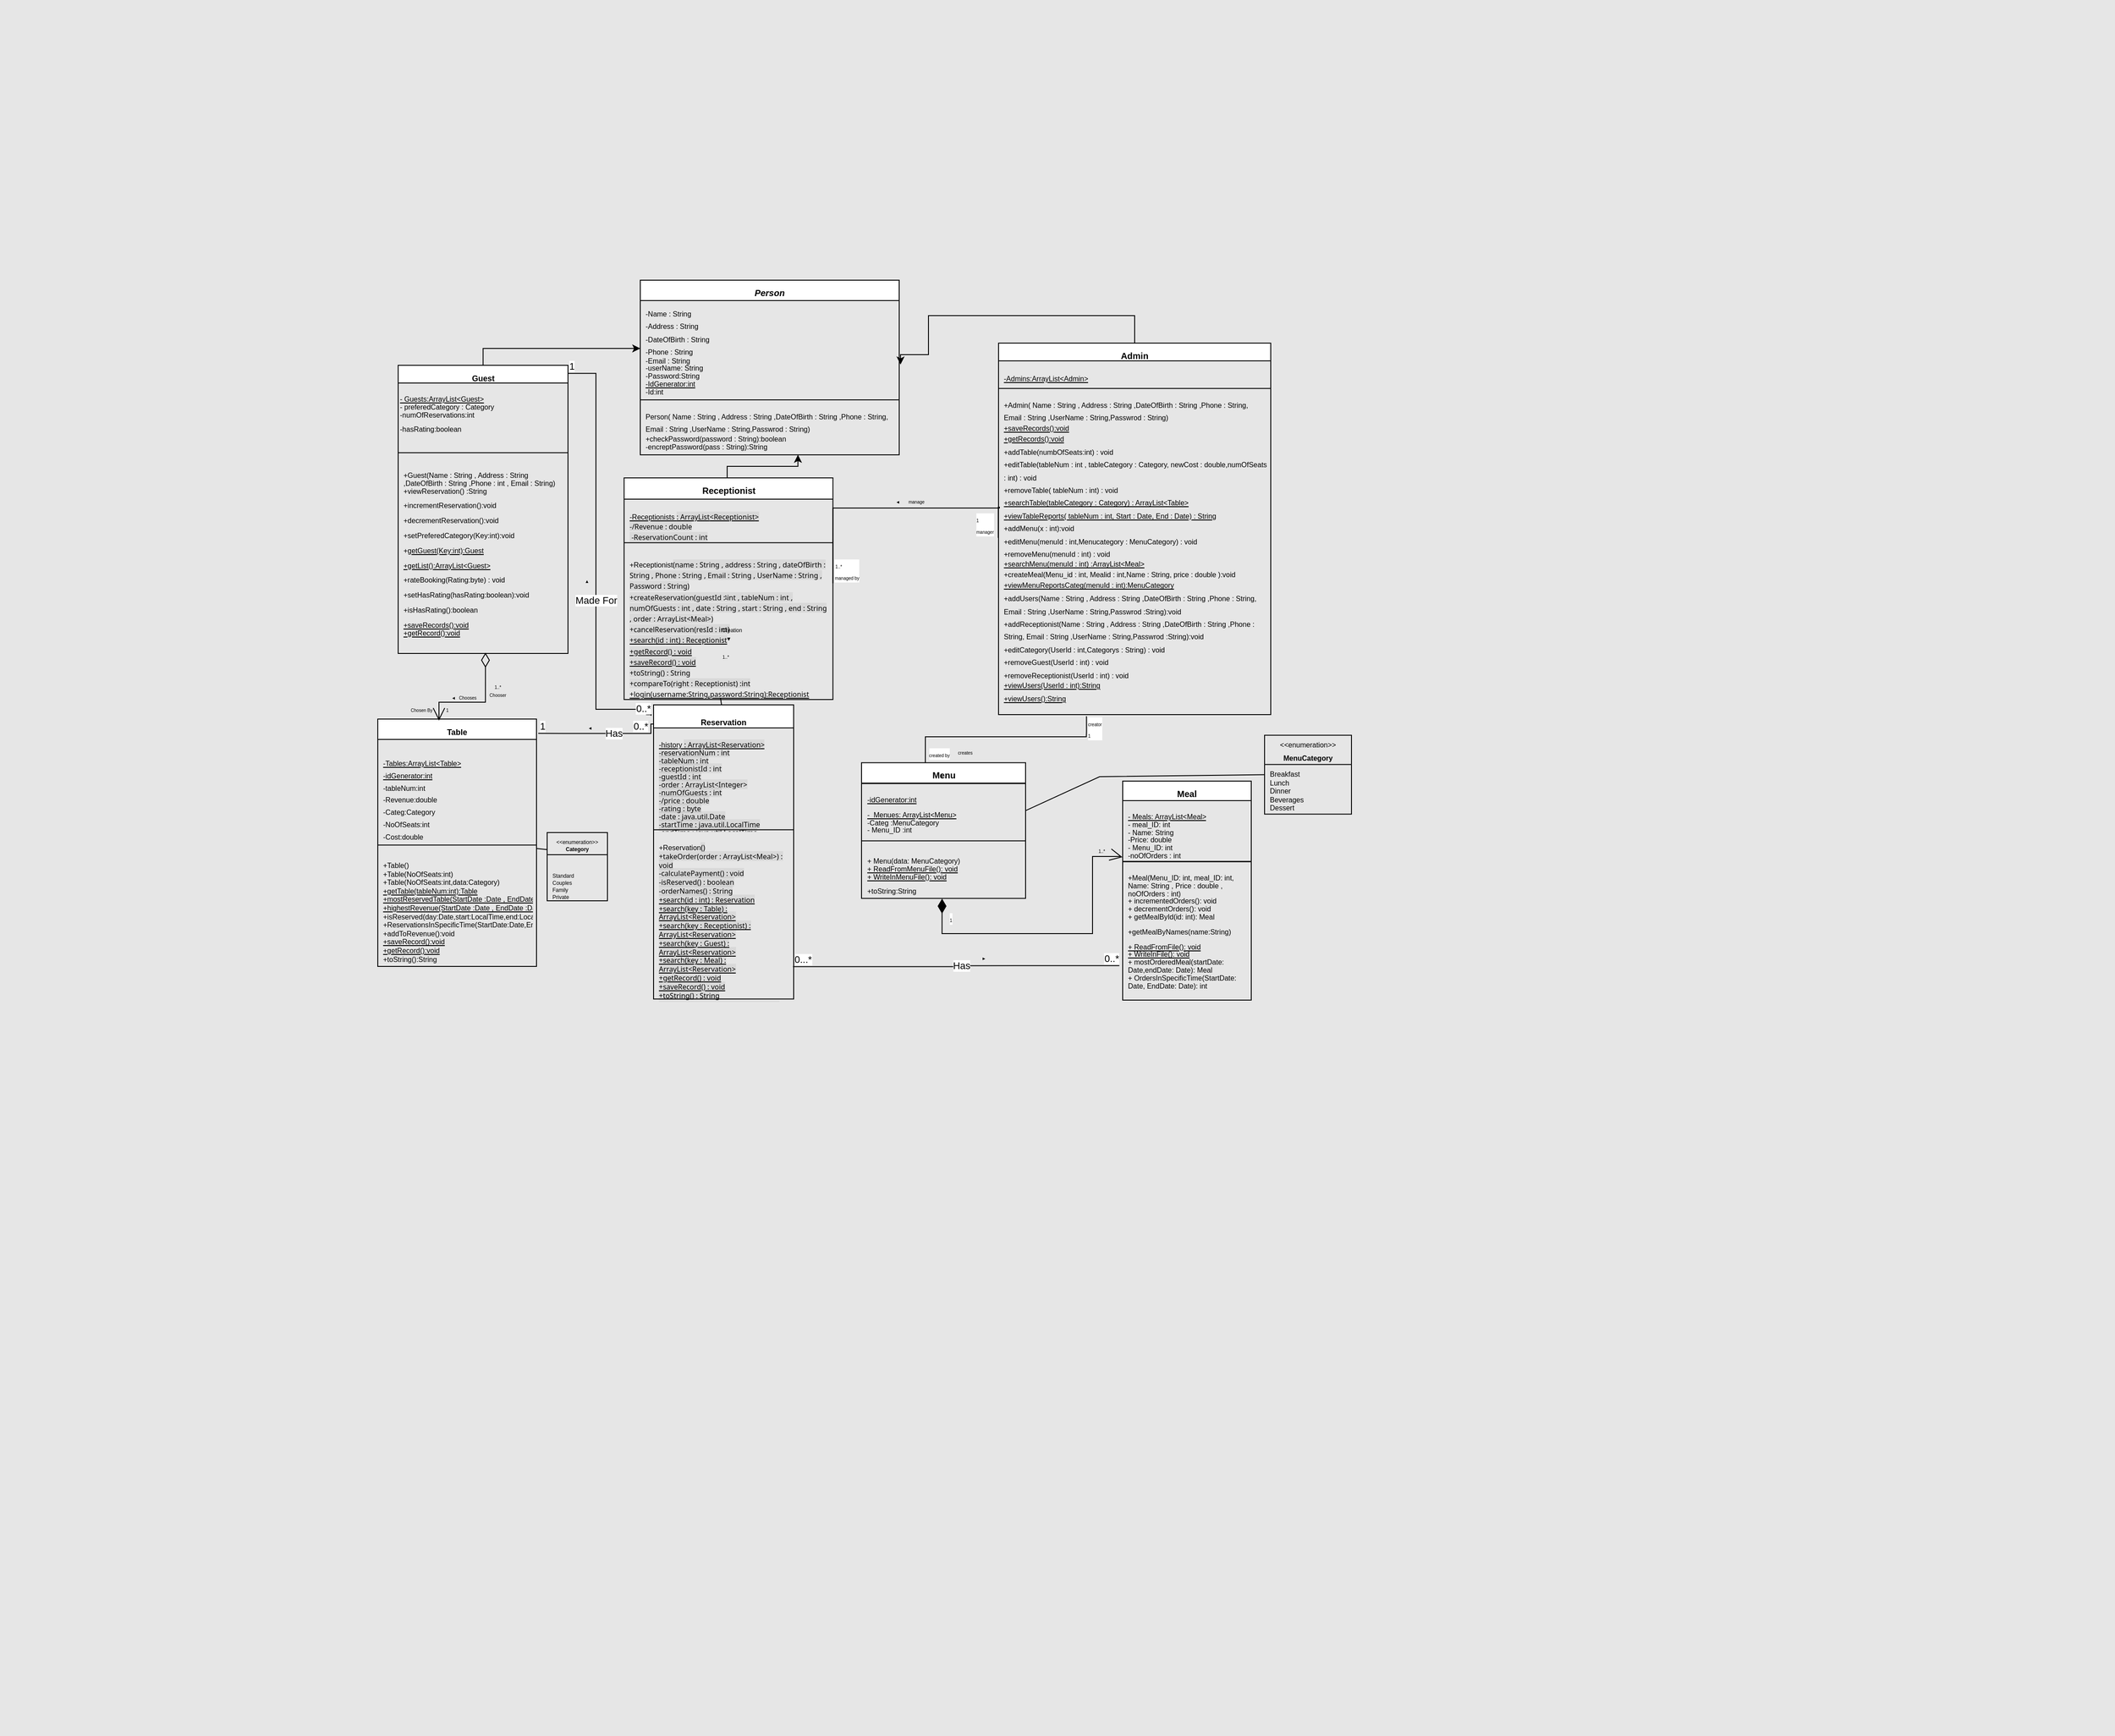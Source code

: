 <mxfile version="22.1.18" type="device">
  <diagram id="lqZ8-Fg71Qs4t3Br2LcO" name="Page-1">
    <mxGraphModel dx="4140" dy="826" grid="0" gridSize="13" guides="1" tooltips="1" connect="1" arrows="1" fold="1" page="1" pageScale="1" pageWidth="1169" pageHeight="827" background="#E6E6E6" math="0" shadow="0">
      <root>
        <mxCell id="WIyWlLk6GJQsqaUBKTNV-0" />
        <mxCell id="WIyWlLk6GJQsqaUBKTNV-1" parent="WIyWlLk6GJQsqaUBKTNV-0" />
        <mxCell id="kwfx18V8s8jriJGcK7w_-0" value="" style="group" parent="WIyWlLk6GJQsqaUBKTNV-1" vertex="1" connectable="0">
          <mxGeometry x="-1563" y="524" width="2384" height="1957" as="geometry" />
        </mxCell>
        <mxCell id="8VrIXo1lg3qWOVsLEivH-13" value="&lt;font style=&quot;font-size: 10px;&quot;&gt;Receptionist&lt;/font&gt;" style="swimlane;fontStyle=1;align=center;verticalAlign=top;childLayout=stackLayout;horizontal=1;startSize=24;horizontalStack=0;resizeParent=1;resizeParentMax=0;resizeLast=0;collapsible=1;marginBottom=0;whiteSpace=wrap;html=1;" parent="kwfx18V8s8jriJGcK7w_-0" vertex="1">
          <mxGeometry x="703.75" y="538.99" width="235.5" height="250.003" as="geometry">
            <mxRectangle x="290" y="70" width="170" height="40" as="alternateBounds" />
          </mxGeometry>
        </mxCell>
        <mxCell id="8VrIXo1lg3qWOVsLEivH-14" value="&lt;p style=&quot;line-height: 130%; font-size: 8px;&quot;&gt;&lt;font style=&quot;font-size: 8px;&quot;&gt;&lt;u&gt;-Receptionists &lt;span style=&quot;margin: 0px; padding: 0px; border: 0px; font-family: &amp;quot;gg sans&amp;quot;, &amp;quot;Noto Sans&amp;quot;, &amp;quot;Helvetica Neue&amp;quot;, Helvetica, Arial, sans-serif; vertical-align: baseline; outline: 0px; background-color: rgba(2, 2, 2, 0.06);&quot;&gt;: ArrayList&lt;/span&gt;&lt;span style=&quot;margin: 0px; padding: 0px; border: 0px; font-family: &amp;quot;gg sans&amp;quot;, &amp;quot;Noto Sans&amp;quot;, &amp;quot;Helvetica Neue&amp;quot;, Helvetica, Arial, sans-serif; vertical-align: baseline; outline: 0px; background-color: rgba(2, 2, 2, 0.06);&quot;&gt;&amp;lt;Receptionist&lt;/span&gt;&lt;span style=&quot;margin: 0px; padding: 0px; border: 0px; font-family: &amp;quot;gg sans&amp;quot;, &amp;quot;Noto Sans&amp;quot;, &amp;quot;Helvetica Neue&amp;quot;, Helvetica, Arial, sans-serif; vertical-align: baseline; outline: 0px; background-color: rgba(2, 2, 2, 0.06);&quot;&gt;&amp;gt;&lt;/span&gt;&lt;/u&gt;&lt;span style=&quot;margin: 0px; padding: 0px; border: 0px; font-family: &amp;quot;gg sans&amp;quot;, &amp;quot;Noto Sans&amp;quot;, &amp;quot;Helvetica Neue&amp;quot;, Helvetica, Arial, sans-serif; vertical-align: baseline; outline: 0px; background-color: rgba(2, 2, 2, 0.06);&quot;&gt;&lt;br&gt;&lt;/span&gt;&lt;span style=&quot;margin: 0px; padding: 0px; border: 0px; font-family: &amp;quot;gg sans&amp;quot;, &amp;quot;Noto Sans&amp;quot;, &amp;quot;Helvetica Neue&amp;quot;, Helvetica, Arial, sans-serif; vertical-align: baseline; outline: 0px; background-color: rgba(2, 2, 2, 0.06);&quot;&gt;-&lt;/span&gt;&lt;span style=&quot;margin: 0px; padding: 0px; border: 0px; font-family: &amp;quot;gg sans&amp;quot;, &amp;quot;Noto Sans&amp;quot;, &amp;quot;Helvetica Neue&amp;quot;, Helvetica, Arial, sans-serif; vertical-align: baseline; outline: 0px; background-color: rgba(2, 2, 2, 0.06);&quot;&gt;/Revenue &lt;/span&gt;&lt;span style=&quot;margin: 0px; padding: 0px; border: 0px; font-family: &amp;quot;gg sans&amp;quot;, &amp;quot;Noto Sans&amp;quot;, &amp;quot;Helvetica Neue&amp;quot;, Helvetica, Arial, sans-serif; vertical-align: baseline; outline: 0px; background-color: rgba(2, 2, 2, 0.06);&quot;&gt;: double&lt;br&gt;&amp;nbsp;&lt;/span&gt;&lt;span style=&quot;margin: 0px; padding: 0px; border: 0px; font-family: &amp;quot;gg sans&amp;quot;, &amp;quot;Noto Sans&amp;quot;, &amp;quot;Helvetica Neue&amp;quot;, Helvetica, Arial, sans-serif; vertical-align: baseline; outline: 0px; background-color: rgba(2, 2, 2, 0.06);&quot;&gt;-ReservationCount &lt;/span&gt;&lt;span style=&quot;margin: 0px; padding: 0px; border: 0px; font-family: &amp;quot;gg sans&amp;quot;, &amp;quot;Noto Sans&amp;quot;, &amp;quot;Helvetica Neue&amp;quot;, Helvetica, Arial, sans-serif; vertical-align: baseline; outline: 0px; background-color: rgba(2, 2, 2, 0.06);&quot;&gt;: int&lt;/span&gt;&lt;br&gt;&lt;/font&gt;&lt;/p&gt;" style="text;strokeColor=none;fillColor=none;align=left;verticalAlign=top;spacingLeft=4;spacingRight=4;overflow=hidden;rotatable=0;points=[[0,0.5],[1,0.5]];portConstraint=eastwest;whiteSpace=wrap;html=1;" parent="8VrIXo1lg3qWOVsLEivH-13" vertex="1">
          <mxGeometry y="24" width="235.5" height="45" as="geometry" />
        </mxCell>
        <mxCell id="8VrIXo1lg3qWOVsLEivH-15" value="" style="line;strokeWidth=1;fillColor=none;align=left;verticalAlign=middle;spacingTop=-1;spacingLeft=3;spacingRight=3;rotatable=0;labelPosition=right;points=[];portConstraint=eastwest;strokeColor=inherit;" parent="8VrIXo1lg3qWOVsLEivH-13" vertex="1">
          <mxGeometry y="69" width="235.5" height="8.253" as="geometry" />
        </mxCell>
        <mxCell id="8VrIXo1lg3qWOVsLEivH-16" value="&lt;p style=&quot;line-height: 140%; font-size: 8px;&quot;&gt;&lt;font style=&quot;font-size: 8px;&quot;&gt;+Receptionist&lt;span style=&quot;margin: 0px; padding: 0px; border: 0px; font-family: &amp;quot;gg sans&amp;quot;, &amp;quot;Noto Sans&amp;quot;, &amp;quot;Helvetica Neue&amp;quot;, Helvetica, Arial, sans-serif; vertical-align: baseline; outline: 0px; background-color: rgba(2, 2, 2, 0.06);&quot;&gt;(name &lt;/span&gt;&lt;span style=&quot;margin: 0px; padding: 0px; border: 0px; font-family: &amp;quot;gg sans&amp;quot;, &amp;quot;Noto Sans&amp;quot;, &amp;quot;Helvetica Neue&amp;quot;, Helvetica, Arial, sans-serif; vertical-align: baseline; outline: 0px; background-color: rgba(2, 2, 2, 0.06);&quot;&gt;: String &lt;/span&gt;&lt;span style=&quot;margin: 0px; padding: 0px; border: 0px; font-family: &amp;quot;gg sans&amp;quot;, &amp;quot;Noto Sans&amp;quot;, &amp;quot;Helvetica Neue&amp;quot;, Helvetica, Arial, sans-serif; vertical-align: baseline; outline: 0px; background-color: rgba(2, 2, 2, 0.06);&quot;&gt;, address &lt;/span&gt;&lt;span style=&quot;margin: 0px; padding: 0px; border: 0px; font-family: &amp;quot;gg sans&amp;quot;, &amp;quot;Noto Sans&amp;quot;, &amp;quot;Helvetica Neue&amp;quot;, Helvetica, Arial, sans-serif; vertical-align: baseline; outline: 0px; background-color: rgba(2, 2, 2, 0.06);&quot;&gt;: String &lt;/span&gt;&lt;span style=&quot;margin: 0px; padding: 0px; border: 0px; font-family: &amp;quot;gg sans&amp;quot;, &amp;quot;Noto Sans&amp;quot;, &amp;quot;Helvetica Neue&amp;quot;, Helvetica, Arial, sans-serif; vertical-align: baseline; outline: 0px; background-color: rgba(2, 2, 2, 0.06);&quot;&gt;, dateOfBirth &lt;/span&gt;&lt;span style=&quot;margin: 0px; padding: 0px; border: 0px; font-family: &amp;quot;gg sans&amp;quot;, &amp;quot;Noto Sans&amp;quot;, &amp;quot;Helvetica Neue&amp;quot;, Helvetica, Arial, sans-serif; vertical-align: baseline; outline: 0px; background-color: rgba(2, 2, 2, 0.06);&quot;&gt;: String &lt;/span&gt;&lt;span style=&quot;margin: 0px; padding: 0px; border: 0px; font-family: &amp;quot;gg sans&amp;quot;, &amp;quot;Noto Sans&amp;quot;, &amp;quot;Helvetica Neue&amp;quot;, Helvetica, Arial, sans-serif; vertical-align: baseline; outline: 0px; background-color: rgba(2, 2, 2, 0.06);&quot;&gt;, Phone &lt;/span&gt;&lt;span style=&quot;margin: 0px; padding: 0px; border: 0px; font-family: &amp;quot;gg sans&amp;quot;, &amp;quot;Noto Sans&amp;quot;, &amp;quot;Helvetica Neue&amp;quot;, Helvetica, Arial, sans-serif; vertical-align: baseline; outline: 0px; background-color: rgba(2, 2, 2, 0.06);&quot;&gt;: String &lt;/span&gt;&lt;span style=&quot;margin: 0px; padding: 0px; border: 0px; font-family: &amp;quot;gg sans&amp;quot;, &amp;quot;Noto Sans&amp;quot;, &amp;quot;Helvetica Neue&amp;quot;, Helvetica, Arial, sans-serif; vertical-align: baseline; outline: 0px; background-color: rgba(2, 2, 2, 0.06);&quot;&gt;, Email &lt;/span&gt;&lt;span style=&quot;margin: 0px; padding: 0px; border: 0px; font-family: &amp;quot;gg sans&amp;quot;, &amp;quot;Noto Sans&amp;quot;, &amp;quot;Helvetica Neue&amp;quot;, Helvetica, Arial, sans-serif; vertical-align: baseline; outline: 0px; background-color: rgba(2, 2, 2, 0.06);&quot;&gt;: String &lt;/span&gt;&lt;span style=&quot;margin: 0px; padding: 0px; border: 0px; font-family: &amp;quot;gg sans&amp;quot;, &amp;quot;Noto Sans&amp;quot;, &amp;quot;Helvetica Neue&amp;quot;, Helvetica, Arial, sans-serif; vertical-align: baseline; outline: 0px; background-color: rgba(2, 2, 2, 0.06);&quot;&gt;, UserName &lt;/span&gt;&lt;span style=&quot;margin: 0px; padding: 0px; border: 0px; font-family: &amp;quot;gg sans&amp;quot;, &amp;quot;Noto Sans&amp;quot;, &amp;quot;Helvetica Neue&amp;quot;, Helvetica, Arial, sans-serif; vertical-align: baseline; outline: 0px; background-color: rgba(2, 2, 2, 0.06);&quot;&gt;: String &lt;/span&gt;&lt;span style=&quot;margin: 0px; padding: 0px; border: 0px; font-family: &amp;quot;gg sans&amp;quot;, &amp;quot;Noto Sans&amp;quot;, &amp;quot;Helvetica Neue&amp;quot;, Helvetica, Arial, sans-serif; vertical-align: baseline; outline: 0px; background-color: rgba(2, 2, 2, 0.06);&quot;&gt;, Password &lt;/span&gt;&lt;span style=&quot;margin: 0px; padding: 0px; border: 0px; font-family: &amp;quot;gg sans&amp;quot;, &amp;quot;Noto Sans&amp;quot;, &amp;quot;Helvetica Neue&amp;quot;, Helvetica, Arial, sans-serif; vertical-align: baseline; outline: 0px; background-color: rgba(2, 2, 2, 0.06);&quot;&gt;: String&lt;/span&gt;&lt;span style=&quot;margin: 0px; padding: 0px; border: 0px; font-family: &amp;quot;gg sans&amp;quot;, &amp;quot;Noto Sans&amp;quot;, &amp;quot;Helvetica Neue&amp;quot;, Helvetica, Arial, sans-serif; vertical-align: baseline; outline: 0px; background-color: rgba(2, 2, 2, 0.06);&quot;&gt;)&lt;br&gt;&lt;/span&gt;&lt;span style=&quot;margin: 0px; padding: 0px; border: 0px; font-family: &amp;quot;gg sans&amp;quot;, &amp;quot;Noto Sans&amp;quot;, &amp;quot;Helvetica Neue&amp;quot;, Helvetica, Arial, sans-serif; vertical-align: baseline; outline: 0px; background-color: rgba(2, 2, 2, 0.06);&quot;&gt;+createReservation&lt;/span&gt;&lt;span style=&quot;margin: 0px; padding: 0px; border: 0px; font-family: &amp;quot;gg sans&amp;quot;, &amp;quot;Noto Sans&amp;quot;, &amp;quot;Helvetica Neue&amp;quot;, Helvetica, Arial, sans-serif; vertical-align: baseline; outline: 0px; background-color: rgba(2, 2, 2, 0.06);&quot;&gt;(guestId &lt;/span&gt;&lt;span style=&quot;margin: 0px; padding: 0px; border: 0px; font-family: &amp;quot;gg sans&amp;quot;, &amp;quot;Noto Sans&amp;quot;, &amp;quot;Helvetica Neue&amp;quot;, Helvetica, Arial, sans-serif; vertical-align: baseline; outline: 0px; background-color: rgba(2, 2, 2, 0.06);&quot;&gt;: int &lt;/span&gt;&lt;span style=&quot;margin: 0px; padding: 0px; border: 0px; font-family: &amp;quot;gg sans&amp;quot;, &amp;quot;Noto Sans&amp;quot;, &amp;quot;Helvetica Neue&amp;quot;, Helvetica, Arial, sans-serif; vertical-align: baseline; outline: 0px; background-color: rgba(2, 2, 2, 0.06);&quot;&gt;, tableNum &lt;/span&gt;&lt;span style=&quot;margin: 0px; padding: 0px; border: 0px; font-family: &amp;quot;gg sans&amp;quot;, &amp;quot;Noto Sans&amp;quot;, &amp;quot;Helvetica Neue&amp;quot;, Helvetica, Arial, sans-serif; vertical-align: baseline; outline: 0px; background-color: rgba(2, 2, 2, 0.06);&quot;&gt;: int &lt;/span&gt;&lt;span style=&quot;margin: 0px; padding: 0px; border: 0px; font-family: &amp;quot;gg sans&amp;quot;, &amp;quot;Noto Sans&amp;quot;, &amp;quot;Helvetica Neue&amp;quot;, Helvetica, Arial, sans-serif; vertical-align: baseline; outline: 0px; background-color: rgba(2, 2, 2, 0.06);&quot;&gt;, numOfGuests &lt;/span&gt;&lt;span style=&quot;margin: 0px; padding: 0px; border: 0px; font-family: &amp;quot;gg sans&amp;quot;, &amp;quot;Noto Sans&amp;quot;, &amp;quot;Helvetica Neue&amp;quot;, Helvetica, Arial, sans-serif; vertical-align: baseline; outline: 0px; background-color: rgba(2, 2, 2, 0.06);&quot;&gt;: int &lt;/span&gt;&lt;span style=&quot;margin: 0px; padding: 0px; border: 0px; font-family: &amp;quot;gg sans&amp;quot;, &amp;quot;Noto Sans&amp;quot;, &amp;quot;Helvetica Neue&amp;quot;, Helvetica, Arial, sans-serif; vertical-align: baseline; outline: 0px; background-color: rgba(2, 2, 2, 0.06);&quot;&gt;, date &lt;/span&gt;&lt;span style=&quot;margin: 0px; padding: 0px; border: 0px; font-family: &amp;quot;gg sans&amp;quot;, &amp;quot;Noto Sans&amp;quot;, &amp;quot;Helvetica Neue&amp;quot;, Helvetica, Arial, sans-serif; vertical-align: baseline; outline: 0px; background-color: rgba(2, 2, 2, 0.06);&quot;&gt;: String &lt;/span&gt;&lt;span style=&quot;margin: 0px; padding: 0px; border: 0px; font-family: &amp;quot;gg sans&amp;quot;, &amp;quot;Noto Sans&amp;quot;, &amp;quot;Helvetica Neue&amp;quot;, Helvetica, Arial, sans-serif; vertical-align: baseline; outline: 0px; background-color: rgba(2, 2, 2, 0.06);&quot;&gt;, start &lt;/span&gt;&lt;span style=&quot;margin: 0px; padding: 0px; border: 0px; font-family: &amp;quot;gg sans&amp;quot;, &amp;quot;Noto Sans&amp;quot;, &amp;quot;Helvetica Neue&amp;quot;, Helvetica, Arial, sans-serif; vertical-align: baseline; outline: 0px; background-color: rgba(2, 2, 2, 0.06);&quot;&gt;: String &lt;/span&gt;&lt;span style=&quot;margin: 0px; padding: 0px; border: 0px; font-family: &amp;quot;gg sans&amp;quot;, &amp;quot;Noto Sans&amp;quot;, &amp;quot;Helvetica Neue&amp;quot;, Helvetica, Arial, sans-serif; vertical-align: baseline; outline: 0px; background-color: rgba(2, 2, 2, 0.06);&quot;&gt;, end &lt;/span&gt;&lt;span style=&quot;margin: 0px; padding: 0px; border: 0px; font-family: &amp;quot;gg sans&amp;quot;, &amp;quot;Noto Sans&amp;quot;, &amp;quot;Helvetica Neue&amp;quot;, Helvetica, Arial, sans-serif; vertical-align: baseline; outline: 0px; background-color: rgba(2, 2, 2, 0.06);&quot;&gt;: String &lt;/span&gt;&lt;span style=&quot;margin: 0px; padding: 0px; border: 0px; font-family: &amp;quot;gg sans&amp;quot;, &amp;quot;Noto Sans&amp;quot;, &amp;quot;Helvetica Neue&amp;quot;, Helvetica, Arial, sans-serif; vertical-align: baseline; outline: 0px; background-color: rgba(2, 2, 2, 0.06);&quot;&gt;, order &lt;/span&gt;&lt;span style=&quot;margin: 0px; padding: 0px; border: 0px; font-family: &amp;quot;gg sans&amp;quot;, &amp;quot;Noto Sans&amp;quot;, &amp;quot;Helvetica Neue&amp;quot;, Helvetica, Arial, sans-serif; vertical-align: baseline; outline: 0px; background-color: rgba(2, 2, 2, 0.06);&quot;&gt;: ArrayList&lt;/span&gt;&lt;span style=&quot;margin: 0px; padding: 0px; border: 0px; font-family: &amp;quot;gg sans&amp;quot;, &amp;quot;Noto Sans&amp;quot;, &amp;quot;Helvetica Neue&amp;quot;, Helvetica, Arial, sans-serif; vertical-align: baseline; outline: 0px; background-color: rgba(2, 2, 2, 0.06);&quot;&gt;&amp;lt;Meal&lt;/span&gt;&lt;span style=&quot;margin: 0px; padding: 0px; border: 0px; font-family: &amp;quot;gg sans&amp;quot;, &amp;quot;Noto Sans&amp;quot;, &amp;quot;Helvetica Neue&amp;quot;, Helvetica, Arial, sans-serif; vertical-align: baseline; outline: 0px; background-color: rgba(2, 2, 2, 0.06);&quot;&gt;&amp;gt;&lt;/span&gt;&lt;span style=&quot;margin: 0px; padding: 0px; border: 0px; font-family: &amp;quot;gg sans&amp;quot;, &amp;quot;Noto Sans&amp;quot;, &amp;quot;Helvetica Neue&amp;quot;, Helvetica, Arial, sans-serif; vertical-align: baseline; outline: 0px; background-color: rgba(2, 2, 2, 0.06);&quot;&gt;)&lt;br&gt;&lt;/span&gt;&lt;span style=&quot;margin: 0px; padding: 0px; border: 0px; font-family: &amp;quot;gg sans&amp;quot;, &amp;quot;Noto Sans&amp;quot;, &amp;quot;Helvetica Neue&amp;quot;, Helvetica, Arial, sans-serif; vertical-align: baseline; outline: 0px; background-color: rgba(2, 2, 2, 0.06);&quot;&gt;+cancelReservation&lt;/span&gt;&lt;span style=&quot;margin: 0px; padding: 0px; border: 0px; font-family: &amp;quot;gg sans&amp;quot;, &amp;quot;Noto Sans&amp;quot;, &amp;quot;Helvetica Neue&amp;quot;, Helvetica, Arial, sans-serif; vertical-align: baseline; outline: 0px; background-color: rgba(2, 2, 2, 0.06);&quot;&gt;(resId &lt;/span&gt;&lt;span style=&quot;margin: 0px; padding: 0px; border: 0px; font-family: &amp;quot;gg sans&amp;quot;, &amp;quot;Noto Sans&amp;quot;, &amp;quot;Helvetica Neue&amp;quot;, Helvetica, Arial, sans-serif; vertical-align: baseline; outline: 0px; background-color: rgba(2, 2, 2, 0.06);&quot;&gt;: int&lt;/span&gt;&lt;span style=&quot;margin: 0px; padding: 0px; border: 0px; font-family: &amp;quot;gg sans&amp;quot;, &amp;quot;Noto Sans&amp;quot;, &amp;quot;Helvetica Neue&amp;quot;, Helvetica, Arial, sans-serif; vertical-align: baseline; outline: 0px; background-color: rgba(2, 2, 2, 0.06);&quot;&gt;)&lt;br&gt;&lt;/span&gt;&lt;u&gt;&lt;span style=&quot;margin: 0px; padding: 0px; border: 0px; font-family: &amp;quot;gg sans&amp;quot;, &amp;quot;Noto Sans&amp;quot;, &amp;quot;Helvetica Neue&amp;quot;, Helvetica, Arial, sans-serif; vertical-align: baseline; outline: 0px; background-color: rgba(2, 2, 2, 0.06);&quot;&gt;+search&lt;/span&gt;&lt;span style=&quot;margin: 0px; padding: 0px; border: 0px; font-family: &amp;quot;gg sans&amp;quot;, &amp;quot;Noto Sans&amp;quot;, &amp;quot;Helvetica Neue&amp;quot;, Helvetica, Arial, sans-serif; vertical-align: baseline; outline: 0px; background-color: rgba(2, 2, 2, 0.06);&quot;&gt;(id &lt;/span&gt;&lt;span style=&quot;margin: 0px; padding: 0px; border: 0px; font-family: &amp;quot;gg sans&amp;quot;, &amp;quot;Noto Sans&amp;quot;, &amp;quot;Helvetica Neue&amp;quot;, Helvetica, Arial, sans-serif; vertical-align: baseline; outline: 0px; background-color: rgba(2, 2, 2, 0.06);&quot;&gt;: int&lt;/span&gt;&lt;span style=&quot;margin: 0px; padding: 0px; border: 0px; font-family: &amp;quot;gg sans&amp;quot;, &amp;quot;Noto Sans&amp;quot;, &amp;quot;Helvetica Neue&amp;quot;, Helvetica, Arial, sans-serif; vertical-align: baseline; outline: 0px; background-color: rgba(2, 2, 2, 0.06);&quot;&gt;) &lt;/span&gt;&lt;span style=&quot;margin: 0px; padding: 0px; border: 0px; font-family: &amp;quot;gg sans&amp;quot;, &amp;quot;Noto Sans&amp;quot;, &amp;quot;Helvetica Neue&amp;quot;, Helvetica, Arial, sans-serif; vertical-align: baseline; outline: 0px; background-color: rgba(2, 2, 2, 0.06);&quot;&gt;: Receptionist&lt;/span&gt;&lt;/u&gt;&lt;span style=&quot;margin: 0px; padding: 0px; border: 0px; font-family: &amp;quot;gg sans&amp;quot;, &amp;quot;Noto Sans&amp;quot;, &amp;quot;Helvetica Neue&amp;quot;, Helvetica, Arial, sans-serif; vertical-align: baseline; outline: 0px; background-color: rgba(2, 2, 2, 0.06);&quot;&gt;&lt;br&gt;&lt;/span&gt;&lt;u&gt;&lt;span style=&quot;margin: 0px; padding: 0px; border: 0px; font-family: &amp;quot;gg sans&amp;quot;, &amp;quot;Noto Sans&amp;quot;, &amp;quot;Helvetica Neue&amp;quot;, Helvetica, Arial, sans-serif; vertical-align: baseline; outline: 0px; background-color: rgba(2, 2, 2, 0.06);&quot;&gt;+getRecord&lt;/span&gt;&lt;span style=&quot;margin: 0px; padding: 0px; border: 0px; font-family: &amp;quot;gg sans&amp;quot;, &amp;quot;Noto Sans&amp;quot;, &amp;quot;Helvetica Neue&amp;quot;, Helvetica, Arial, sans-serif; vertical-align: baseline; outline: 0px; background-color: rgba(2, 2, 2, 0.06);&quot;&gt;(&lt;/span&gt;&lt;span style=&quot;margin: 0px; padding: 0px; border: 0px; font-family: &amp;quot;gg sans&amp;quot;, &amp;quot;Noto Sans&amp;quot;, &amp;quot;Helvetica Neue&amp;quot;, Helvetica, Arial, sans-serif; vertical-align: baseline; outline: 0px; background-color: rgba(2, 2, 2, 0.06);&quot;&gt;) &lt;/span&gt;&lt;span style=&quot;margin: 0px; padding: 0px; border: 0px; font-family: &amp;quot;gg sans&amp;quot;, &amp;quot;Noto Sans&amp;quot;, &amp;quot;Helvetica Neue&amp;quot;, Helvetica, Arial, sans-serif; vertical-align: baseline; outline: 0px; background-color: rgba(2, 2, 2, 0.06);&quot;&gt;: void&lt;/span&gt;&lt;/u&gt;&lt;span style=&quot;margin: 0px; padding: 0px; border: 0px; font-family: &amp;quot;gg sans&amp;quot;, &amp;quot;Noto Sans&amp;quot;, &amp;quot;Helvetica Neue&amp;quot;, Helvetica, Arial, sans-serif; vertical-align: baseline; outline: 0px; background-color: rgba(2, 2, 2, 0.06);&quot;&gt;&lt;br&gt;&lt;/span&gt;&lt;u&gt;&lt;span style=&quot;margin: 0px; padding: 0px; border: 0px; font-family: &amp;quot;gg sans&amp;quot;, &amp;quot;Noto Sans&amp;quot;, &amp;quot;Helvetica Neue&amp;quot;, Helvetica, Arial, sans-serif; vertical-align: baseline; outline: 0px; background-color: rgba(2, 2, 2, 0.06);&quot;&gt;+saveRecord&lt;/span&gt;&lt;span style=&quot;margin: 0px; padding: 0px; border: 0px; font-family: &amp;quot;gg sans&amp;quot;, &amp;quot;Noto Sans&amp;quot;, &amp;quot;Helvetica Neue&amp;quot;, Helvetica, Arial, sans-serif; vertical-align: baseline; outline: 0px; background-color: rgba(2, 2, 2, 0.06);&quot;&gt;(&lt;/span&gt;&lt;span style=&quot;margin: 0px; padding: 0px; border: 0px; font-family: &amp;quot;gg sans&amp;quot;, &amp;quot;Noto Sans&amp;quot;, &amp;quot;Helvetica Neue&amp;quot;, Helvetica, Arial, sans-serif; vertical-align: baseline; outline: 0px; background-color: rgba(2, 2, 2, 0.06);&quot;&gt;) &lt;/span&gt;&lt;span style=&quot;margin: 0px; padding: 0px; border: 0px; font-family: &amp;quot;gg sans&amp;quot;, &amp;quot;Noto Sans&amp;quot;, &amp;quot;Helvetica Neue&amp;quot;, Helvetica, Arial, sans-serif; vertical-align: baseline; outline: 0px; background-color: rgba(2, 2, 2, 0.06);&quot;&gt;: void&lt;/span&gt;&lt;/u&gt;&lt;span style=&quot;margin: 0px; padding: 0px; border: 0px; font-family: &amp;quot;gg sans&amp;quot;, &amp;quot;Noto Sans&amp;quot;, &amp;quot;Helvetica Neue&amp;quot;, Helvetica, Arial, sans-serif; vertical-align: baseline; outline: 0px; background-color: rgba(2, 2, 2, 0.06);&quot;&gt;&lt;br&gt;&lt;/span&gt;&lt;span style=&quot;margin: 0px; padding: 0px; border: 0px; font-family: &amp;quot;gg sans&amp;quot;, &amp;quot;Noto Sans&amp;quot;, &amp;quot;Helvetica Neue&amp;quot;, Helvetica, Arial, sans-serif; vertical-align: baseline; outline: 0px; background-color: rgba(2, 2, 2, 0.06);&quot;&gt;+toString&lt;/span&gt;&lt;span style=&quot;margin: 0px; padding: 0px; border: 0px; font-family: &amp;quot;gg sans&amp;quot;, &amp;quot;Noto Sans&amp;quot;, &amp;quot;Helvetica Neue&amp;quot;, Helvetica, Arial, sans-serif; vertical-align: baseline; outline: 0px; background-color: rgba(2, 2, 2, 0.06);&quot;&gt;(&lt;/span&gt;&lt;span style=&quot;margin: 0px; padding: 0px; border: 0px; font-family: &amp;quot;gg sans&amp;quot;, &amp;quot;Noto Sans&amp;quot;, &amp;quot;Helvetica Neue&amp;quot;, Helvetica, Arial, sans-serif; vertical-align: baseline; outline: 0px; background-color: rgba(2, 2, 2, 0.06);&quot;&gt;) &lt;/span&gt;&lt;span style=&quot;margin: 0px; padding: 0px; border: 0px; font-family: &amp;quot;gg sans&amp;quot;, &amp;quot;Noto Sans&amp;quot;, &amp;quot;Helvetica Neue&amp;quot;, Helvetica, Arial, sans-serif; vertical-align: baseline; outline: 0px; background-color: rgba(2, 2, 2, 0.06);&quot;&gt;: String&lt;br&gt;&lt;/span&gt;&lt;span style=&quot;margin: 0px; padding: 0px; border: 0px; font-family: &amp;quot;gg sans&amp;quot;, &amp;quot;Noto Sans&amp;quot;, &amp;quot;Helvetica Neue&amp;quot;, Helvetica, Arial, sans-serif; vertical-align: baseline; outline: 0px; background-color: rgba(2, 2, 2, 0.06);&quot;&gt;+compareTo&lt;/span&gt;&lt;span style=&quot;margin: 0px; padding: 0px; border: 0px; font-family: &amp;quot;gg sans&amp;quot;, &amp;quot;Noto Sans&amp;quot;, &amp;quot;Helvetica Neue&amp;quot;, Helvetica, Arial, sans-serif; vertical-align: baseline; outline: 0px; background-color: rgba(2, 2, 2, 0.06);&quot;&gt;(right &lt;/span&gt;&lt;span style=&quot;margin: 0px; padding: 0px; border: 0px; font-family: &amp;quot;gg sans&amp;quot;, &amp;quot;Noto Sans&amp;quot;, &amp;quot;Helvetica Neue&amp;quot;, Helvetica, Arial, sans-serif; vertical-align: baseline; outline: 0px; background-color: rgba(2, 2, 2, 0.06);&quot;&gt;: Receptionist&lt;/span&gt;&lt;span style=&quot;margin: 0px; padding: 0px; border: 0px; font-family: &amp;quot;gg sans&amp;quot;, &amp;quot;Noto Sans&amp;quot;, &amp;quot;Helvetica Neue&amp;quot;, Helvetica, Arial, sans-serif; vertical-align: baseline; outline: 0px; background-color: rgba(2, 2, 2, 0.06);&quot;&gt;) &lt;/span&gt;&lt;span style=&quot;margin: 0px; padding: 0px; border: 0px; font-family: &amp;quot;gg sans&amp;quot;, &amp;quot;Noto Sans&amp;quot;, &amp;quot;Helvetica Neue&amp;quot;, Helvetica, Arial, sans-serif; vertical-align: baseline; outline: 0px; background-color: rgba(2, 2, 2, 0.06);&quot;&gt;:int &lt;/span&gt;&lt;/font&gt;&lt;u style=&quot;font-family: &amp;quot;gg sans&amp;quot;, &amp;quot;Noto Sans&amp;quot;, &amp;quot;Helvetica Neue&amp;quot;, Helvetica, Arial, sans-serif;&quot;&gt;+login(username:String,password:String):Receptionist&lt;/u&gt;&lt;/p&gt;" style="text;strokeColor=none;fillColor=none;align=left;verticalAlign=top;spacingLeft=4;spacingRight=4;overflow=hidden;rotatable=0;points=[[0,0.5],[1,0.5]];portConstraint=eastwest;whiteSpace=wrap;html=1;" parent="8VrIXo1lg3qWOVsLEivH-13" vertex="1">
          <mxGeometry y="77.253" width="235.5" height="172.75" as="geometry" />
        </mxCell>
        <mxCell id="GKtXlJeU_APXLLwpqhoX-28" style="edgeStyle=orthogonalEdgeStyle;rounded=0;orthogonalLoop=1;jettySize=auto;html=1;entryX=0;entryY=0.5;entryDx=0;entryDy=0;" parent="kwfx18V8s8jriJGcK7w_-0" source="8VrIXo1lg3qWOVsLEivH-17" target="8VrIXo1lg3qWOVsLEivH-30" edge="1">
          <mxGeometry relative="1" as="geometry">
            <mxPoint x="642" y="376" as="targetPoint" />
            <Array as="points">
              <mxPoint x="545" y="393" />
            </Array>
          </mxGeometry>
        </mxCell>
        <mxCell id="8VrIXo1lg3qWOVsLEivH-17" value="&lt;font style=&quot;font-size: 9px;&quot;&gt;Guest&lt;/font&gt;" style="swimlane;fontStyle=1;align=center;verticalAlign=top;childLayout=stackLayout;horizontal=1;startSize=20;horizontalStack=0;resizeParent=1;resizeParentMax=0;resizeLast=0;collapsible=1;marginBottom=0;whiteSpace=wrap;html=1;" parent="kwfx18V8s8jriJGcK7w_-0" vertex="1">
          <mxGeometry x="449" y="412" width="191.5" height="325" as="geometry">
            <mxRectangle x="160" y="70" width="100" height="40" as="alternateBounds" />
          </mxGeometry>
        </mxCell>
        <mxCell id="8VrIXo1lg3qWOVsLEivH-44" value="&lt;p style=&quot;border-color: var(--border-color); line-height: 8.8px; font-size: 8px;&quot;&gt;&lt;font style=&quot;border-color: var(--border-color);&quot;&gt;&lt;u style=&quot;border-color: var(--border-color);&quot;&gt;- Guests:ArrayList&amp;lt;Guest&amp;gt;&lt;/u&gt;&lt;br style=&quot;border-color: var(--border-color);&quot;&gt;&lt;/font&gt;&lt;font style=&quot;border-color: var(--border-color);&quot;&gt;&lt;font style=&quot;border-color: var(--border-color);&quot;&gt;- preferedCategory : Category&lt;br style=&quot;border-color: var(--border-color);&quot;&gt;-numOfReservations:int&lt;/font&gt;&lt;br style=&quot;border-color: var(--border-color);&quot;&gt;&lt;/font&gt;&lt;/p&gt;&lt;p style=&quot;line-height: 110%; font-size: 8px;&quot;&gt;&lt;/p&gt;&lt;p style=&quot;border-color: var(--border-color); line-height: 8.8px; font-size: 8px;&quot;&gt;&lt;font style=&quot;border-color: var(--border-color);&quot;&gt;-hasRating:boolean&lt;/font&gt;&lt;/p&gt;" style="text;html=1;align=left;verticalAlign=middle;resizable=0;points=[];autosize=1;strokeColor=none;fillColor=none;" parent="8VrIXo1lg3qWOVsLEivH-17" vertex="1">
          <mxGeometry y="20" width="191.5" height="71" as="geometry" />
        </mxCell>
        <mxCell id="8VrIXo1lg3qWOVsLEivH-19" value="" style="line;strokeWidth=1;fillColor=none;align=left;verticalAlign=middle;spacingTop=-1;spacingLeft=3;spacingRight=3;rotatable=0;labelPosition=right;points=[];portConstraint=eastwest;strokeColor=inherit;" parent="8VrIXo1lg3qWOVsLEivH-17" vertex="1">
          <mxGeometry y="91" width="191.5" height="15.37" as="geometry" />
        </mxCell>
        <mxCell id="8VrIXo1lg3qWOVsLEivH-20" value="&lt;p style=&quot;border-color: var(--border-color); line-height: 8.8px; font-size: 8px;&quot;&gt;&lt;font style=&quot;border-color: var(--border-color);&quot;&gt;+Guest(Name : String , Address : String ,DateOfBirth : String ,Phone : int , Email : String)&lt;br style=&quot;border-color: var(--border-color);&quot;&gt;+viewReservation() :String&lt;/font&gt;&lt;/p&gt;&lt;p style=&quot;border-color: var(--border-color); line-height: 8.8px; font-size: 8px;&quot;&gt;+incrementReservation():void&lt;/p&gt;&lt;p style=&quot;border-color: var(--border-color); line-height: 8.8px; font-size: 8px;&quot;&gt;&lt;span style=&quot;border-color: var(--border-color); background-color: initial;&quot;&gt;+decrementReservation():void&lt;/span&gt;&lt;/p&gt;&lt;p style=&quot;border-color: var(--border-color); line-height: 8.8px; font-size: 8px;&quot;&gt;&lt;span style=&quot;border-color: var(--border-color); background-color: initial;&quot;&gt;+setPreferedCategory(Key:int):void&lt;/span&gt;&lt;/p&gt;&lt;p style=&quot;border-color: var(--border-color); line-height: 8.8px; font-size: 8px;&quot;&gt;&lt;span style=&quot;border-color: var(--border-color); background-color: initial;&quot;&gt;+&lt;u style=&quot;border-color: var(--border-color);&quot;&gt;getGuest(Key:int):Guest&lt;/u&gt;&lt;/span&gt;&lt;/p&gt;&lt;p style=&quot;border-color: var(--border-color); line-height: 8.8px; font-size: 8px;&quot;&gt;&lt;span style=&quot;border-color: var(--border-color); background-color: initial;&quot;&gt;&lt;u style=&quot;border-color: var(--border-color);&quot;&gt;+getList():ArrayList&amp;lt;Guest&amp;gt;&lt;/u&gt;&lt;/span&gt;&lt;/p&gt;&lt;p style=&quot;border-color: var(--border-color); line-height: 8.8px; font-size: 8px;&quot;&gt;&lt;font style=&quot;border-color: var(--border-color); background-color: initial;&quot;&gt;+rateBooking(Rating:byte) : void&lt;/font&gt;&lt;/p&gt;&lt;p style=&quot;border-color: var(--border-color); line-height: 8.8px; font-size: 8px;&quot;&gt;&lt;font style=&quot;border-color: var(--border-color); background-color: initial;&quot;&gt;+setHasRating(hasRating:boolean):void&lt;/font&gt;&lt;/p&gt;&lt;p style=&quot;border-color: var(--border-color); line-height: 8.8px; font-size: 8px;&quot;&gt;&lt;font style=&quot;border-color: var(--border-color); background-color: initial;&quot;&gt;+isHasRating():boolean&lt;/font&gt;&lt;/p&gt;&lt;p style=&quot;line-height: 110%; font-size: 8px;&quot;&gt;&lt;/p&gt;&lt;p style=&quot;border-color: var(--border-color); line-height: 8.8px; font-size: 8px;&quot;&gt;&lt;font style=&quot;border-color: var(--border-color);&quot;&gt;&lt;font style=&quot;border-color: var(--border-color);&quot;&gt;&lt;u style=&quot;border-color: var(--border-color);&quot;&gt;+saveRecords():void&lt;br style=&quot;border-color: var(--border-color);&quot;&gt;&lt;/u&gt;&lt;/font&gt;&lt;/font&gt;&lt;font style=&quot;border-color: var(--border-color);&quot;&gt;&lt;font style=&quot;border-color: var(--border-color);&quot;&gt;&lt;u style=&quot;border-color: var(--border-color);&quot;&gt;+getRecord():void&lt;/u&gt;&lt;/font&gt;&lt;/font&gt;&lt;/p&gt;" style="text;strokeColor=none;fillColor=none;align=left;verticalAlign=top;spacingLeft=4;spacingRight=4;overflow=hidden;rotatable=0;points=[[0,0.5],[1,0.5]];portConstraint=eastwest;whiteSpace=wrap;html=1;" parent="8VrIXo1lg3qWOVsLEivH-17" vertex="1">
          <mxGeometry y="106.37" width="191.5" height="218.63" as="geometry" />
        </mxCell>
        <mxCell id="8VrIXo1lg3qWOVsLEivH-21" value="&lt;p style=&quot;line-height: 0%;&quot;&gt;&lt;font style=&quot;font-size: 9px;&quot;&gt;Reservation&lt;/font&gt;&lt;/p&gt;" style="swimlane;fontStyle=1;align=center;verticalAlign=top;childLayout=stackLayout;horizontal=1;startSize=26;horizontalStack=0;resizeParent=1;resizeParentMax=0;resizeLast=0;collapsible=1;marginBottom=0;whiteSpace=wrap;html=1;" parent="kwfx18V8s8jriJGcK7w_-0" vertex="1">
          <mxGeometry x="737" y="795" width="158" height="331.75" as="geometry">
            <mxRectangle x="750" y="651" width="170" height="40" as="alternateBounds" />
          </mxGeometry>
        </mxCell>
        <mxCell id="8VrIXo1lg3qWOVsLEivH-22" value="&lt;p style=&quot;line-height: 100%; font-size: 8px;&quot;&gt;&lt;font style=&quot;font-size: 8px;&quot;&gt;&lt;u&gt;-history &lt;span style=&quot;margin: 0px; padding: 0px; border: 0px; font-family: &amp;quot;gg sans&amp;quot;, &amp;quot;Noto Sans&amp;quot;, &amp;quot;Helvetica Neue&amp;quot;, Helvetica, Arial, sans-serif; vertical-align: baseline; outline: 0px; background-color: rgba(2, 2, 2, 0.06);&quot;&gt;: ArrayList&lt;/span&gt;&lt;span style=&quot;margin: 0px; padding: 0px; border: 0px; font-family: &amp;quot;gg sans&amp;quot;, &amp;quot;Noto Sans&amp;quot;, &amp;quot;Helvetica Neue&amp;quot;, Helvetica, Arial, sans-serif; vertical-align: baseline; outline: 0px; background-color: rgba(2, 2, 2, 0.06);&quot;&gt;&amp;lt;Reservation&lt;/span&gt;&lt;span style=&quot;margin: 0px; padding: 0px; border: 0px; font-family: &amp;quot;gg sans&amp;quot;, &amp;quot;Noto Sans&amp;quot;, &amp;quot;Helvetica Neue&amp;quot;, Helvetica, Arial, sans-serif; vertical-align: baseline; outline: 0px; background-color: rgba(2, 2, 2, 0.06);&quot;&gt;&amp;gt;&lt;/span&gt;&lt;/u&gt;&lt;span style=&quot;margin: 0px; padding: 0px; border: 0px; font-family: &amp;quot;gg sans&amp;quot;, &amp;quot;Noto Sans&amp;quot;, &amp;quot;Helvetica Neue&amp;quot;, Helvetica, Arial, sans-serif; vertical-align: baseline; outline: 0px; background-color: rgba(2, 2, 2, 0.06);&quot;&gt;&lt;br&gt;&lt;/span&gt;&lt;span style=&quot;margin: 0px; padding: 0px; border: 0px; font-family: &amp;quot;gg sans&amp;quot;, &amp;quot;Noto Sans&amp;quot;, &amp;quot;Helvetica Neue&amp;quot;, Helvetica, Arial, sans-serif; vertical-align: baseline; outline: 0px; background-color: rgba(2, 2, 2, 0.06);&quot;&gt;-reservationNum &lt;/span&gt;&lt;span style=&quot;margin: 0px; padding: 0px; border: 0px; font-family: &amp;quot;gg sans&amp;quot;, &amp;quot;Noto Sans&amp;quot;, &amp;quot;Helvetica Neue&amp;quot;, Helvetica, Arial, sans-serif; vertical-align: baseline; outline: 0px; background-color: rgba(2, 2, 2, 0.06);&quot;&gt;: int&lt;br&gt;&lt;/span&gt;&lt;span style=&quot;margin: 0px; padding: 0px; border: 0px; font-family: &amp;quot;gg sans&amp;quot;, &amp;quot;Noto Sans&amp;quot;, &amp;quot;Helvetica Neue&amp;quot;, Helvetica, Arial, sans-serif; vertical-align: baseline; outline: 0px; background-color: rgba(2, 2, 2, 0.06);&quot;&gt;-tableNum &lt;/span&gt;&lt;span style=&quot;margin: 0px; padding: 0px; border: 0px; font-family: &amp;quot;gg sans&amp;quot;, &amp;quot;Noto Sans&amp;quot;, &amp;quot;Helvetica Neue&amp;quot;, Helvetica, Arial, sans-serif; vertical-align: baseline; outline: 0px; background-color: rgba(2, 2, 2, 0.06);&quot;&gt;: int&lt;br&gt;&lt;/span&gt;&lt;span style=&quot;margin: 0px; padding: 0px; border: 0px; font-family: &amp;quot;gg sans&amp;quot;, &amp;quot;Noto Sans&amp;quot;, &amp;quot;Helvetica Neue&amp;quot;, Helvetica, Arial, sans-serif; vertical-align: baseline; outline: 0px; background-color: rgba(2, 2, 2, 0.06);&quot;&gt;-receptionistId &lt;/span&gt;&lt;span style=&quot;margin: 0px; padding: 0px; border: 0px; font-family: &amp;quot;gg sans&amp;quot;, &amp;quot;Noto Sans&amp;quot;, &amp;quot;Helvetica Neue&amp;quot;, Helvetica, Arial, sans-serif; vertical-align: baseline; outline: 0px; background-color: rgba(2, 2, 2, 0.06);&quot;&gt;: int&lt;br&gt;&lt;/span&gt;&lt;span style=&quot;margin: 0px; padding: 0px; border: 0px; font-family: &amp;quot;gg sans&amp;quot;, &amp;quot;Noto Sans&amp;quot;, &amp;quot;Helvetica Neue&amp;quot;, Helvetica, Arial, sans-serif; vertical-align: baseline; outline: 0px; background-color: rgba(2, 2, 2, 0.06);&quot;&gt;-guestId &lt;/span&gt;&lt;span style=&quot;margin: 0px; padding: 0px; border: 0px; font-family: &amp;quot;gg sans&amp;quot;, &amp;quot;Noto Sans&amp;quot;, &amp;quot;Helvetica Neue&amp;quot;, Helvetica, Arial, sans-serif; vertical-align: baseline; outline: 0px; background-color: rgba(2, 2, 2, 0.06);&quot;&gt;: int&lt;br&gt;&lt;/span&gt;&lt;span style=&quot;margin: 0px; padding: 0px; border: 0px; font-family: &amp;quot;gg sans&amp;quot;, &amp;quot;Noto Sans&amp;quot;, &amp;quot;Helvetica Neue&amp;quot;, Helvetica, Arial, sans-serif; vertical-align: baseline; outline: 0px; background-color: rgba(2, 2, 2, 0.06);&quot;&gt;-order &lt;/span&gt;&lt;span style=&quot;margin: 0px; padding: 0px; border: 0px; font-family: &amp;quot;gg sans&amp;quot;, &amp;quot;Noto Sans&amp;quot;, &amp;quot;Helvetica Neue&amp;quot;, Helvetica, Arial, sans-serif; vertical-align: baseline; outline: 0px; background-color: rgba(2, 2, 2, 0.06);&quot;&gt;: ArrayList&lt;/span&gt;&lt;span style=&quot;margin: 0px; padding: 0px; border: 0px; font-family: &amp;quot;gg sans&amp;quot;, &amp;quot;Noto Sans&amp;quot;, &amp;quot;Helvetica Neue&amp;quot;, Helvetica, Arial, sans-serif; vertical-align: baseline; outline: 0px; background-color: rgba(2, 2, 2, 0.06);&quot;&gt;&amp;lt;Integer&lt;/span&gt;&lt;span style=&quot;margin: 0px; padding: 0px; border: 0px; font-family: &amp;quot;gg sans&amp;quot;, &amp;quot;Noto Sans&amp;quot;, &amp;quot;Helvetica Neue&amp;quot;, Helvetica, Arial, sans-serif; vertical-align: baseline; outline: 0px; background-color: rgba(2, 2, 2, 0.06);&quot;&gt;&amp;gt;&lt;br&gt;&lt;/span&gt;&lt;span style=&quot;margin: 0px; padding: 0px; border: 0px; font-family: &amp;quot;gg sans&amp;quot;, &amp;quot;Noto Sans&amp;quot;, &amp;quot;Helvetica Neue&amp;quot;, Helvetica, Arial, sans-serif; vertical-align: baseline; outline: 0px; background-color: rgba(2, 2, 2, 0.06);&quot;&gt;-numOfGuests &lt;/span&gt;&lt;span style=&quot;margin: 0px; padding: 0px; border: 0px; font-family: &amp;quot;gg sans&amp;quot;, &amp;quot;Noto Sans&amp;quot;, &amp;quot;Helvetica Neue&amp;quot;, Helvetica, Arial, sans-serif; vertical-align: baseline; outline: 0px; background-color: rgba(2, 2, 2, 0.06);&quot;&gt;: int&lt;br&gt;&lt;/span&gt;&lt;span style=&quot;margin: 0px; padding: 0px; border: 0px; font-family: &amp;quot;gg sans&amp;quot;, &amp;quot;Noto Sans&amp;quot;, &amp;quot;Helvetica Neue&amp;quot;, Helvetica, Arial, sans-serif; vertical-align: baseline; outline: 0px; background-color: rgba(2, 2, 2, 0.06);&quot;&gt;-&lt;/span&gt;&lt;span style=&quot;margin: 0px; padding: 0px; border: 0px; font-family: &amp;quot;gg sans&amp;quot;, &amp;quot;Noto Sans&amp;quot;, &amp;quot;Helvetica Neue&amp;quot;, Helvetica, Arial, sans-serif; vertical-align: baseline; outline: 0px; background-color: rgba(2, 2, 2, 0.06);&quot;&gt;/price &lt;/span&gt;&lt;span style=&quot;margin: 0px; padding: 0px; border: 0px; font-family: &amp;quot;gg sans&amp;quot;, &amp;quot;Noto Sans&amp;quot;, &amp;quot;Helvetica Neue&amp;quot;, Helvetica, Arial, sans-serif; vertical-align: baseline; outline: 0px; background-color: rgba(2, 2, 2, 0.06);&quot;&gt;: double&lt;br&gt;&lt;/span&gt;&lt;span style=&quot;margin: 0px; padding: 0px; border: 0px; font-family: &amp;quot;gg sans&amp;quot;, &amp;quot;Noto Sans&amp;quot;, &amp;quot;Helvetica Neue&amp;quot;, Helvetica, Arial, sans-serif; vertical-align: baseline; outline: 0px; background-color: rgba(2, 2, 2, 0.06);&quot;&gt;-rating &lt;/span&gt;&lt;span style=&quot;margin: 0px; padding: 0px; border: 0px; font-family: &amp;quot;gg sans&amp;quot;, &amp;quot;Noto Sans&amp;quot;, &amp;quot;Helvetica Neue&amp;quot;, Helvetica, Arial, sans-serif; vertical-align: baseline; outline: 0px; background-color: rgba(2, 2, 2, 0.06);&quot;&gt;: byte&lt;br&gt;&lt;/span&gt;&lt;span style=&quot;margin: 0px; padding: 0px; border: 0px; font-family: &amp;quot;gg sans&amp;quot;, &amp;quot;Noto Sans&amp;quot;, &amp;quot;Helvetica Neue&amp;quot;, Helvetica, Arial, sans-serif; vertical-align: baseline; outline: 0px; background-color: rgba(2, 2, 2, 0.06);&quot;&gt;-date &lt;/span&gt;&lt;span style=&quot;margin: 0px; padding: 0px; border: 0px; font-family: &amp;quot;gg sans&amp;quot;, &amp;quot;Noto Sans&amp;quot;, &amp;quot;Helvetica Neue&amp;quot;, Helvetica, Arial, sans-serif; vertical-align: baseline; outline: 0px; background-color: rgba(2, 2, 2, 0.06);&quot;&gt;: java&lt;/span&gt;&lt;span style=&quot;margin: 0px; padding: 0px; border: 0px; font-family: &amp;quot;gg sans&amp;quot;, &amp;quot;Noto Sans&amp;quot;, &amp;quot;Helvetica Neue&amp;quot;, Helvetica, Arial, sans-serif; vertical-align: baseline; outline: 0px; background-color: rgba(2, 2, 2, 0.06);&quot;&gt;.util&lt;/span&gt;&lt;span style=&quot;margin: 0px; padding: 0px; border: 0px; font-family: &amp;quot;gg sans&amp;quot;, &amp;quot;Noto Sans&amp;quot;, &amp;quot;Helvetica Neue&amp;quot;, Helvetica, Arial, sans-serif; vertical-align: baseline; outline: 0px; background-color: rgba(2, 2, 2, 0.06);&quot;&gt;.Date&lt;br&gt;&lt;/span&gt;&lt;span style=&quot;margin: 0px; padding: 0px; border: 0px; font-family: &amp;quot;gg sans&amp;quot;, &amp;quot;Noto Sans&amp;quot;, &amp;quot;Helvetica Neue&amp;quot;, Helvetica, Arial, sans-serif; vertical-align: baseline; outline: 0px; background-color: rgba(2, 2, 2, 0.06);&quot;&gt;-startTime &lt;/span&gt;&lt;span style=&quot;margin: 0px; padding: 0px; border: 0px; font-family: &amp;quot;gg sans&amp;quot;, &amp;quot;Noto Sans&amp;quot;, &amp;quot;Helvetica Neue&amp;quot;, Helvetica, Arial, sans-serif; vertical-align: baseline; outline: 0px; background-color: rgba(2, 2, 2, 0.06);&quot;&gt;: java&lt;/span&gt;&lt;span style=&quot;margin: 0px; padding: 0px; border: 0px; font-family: &amp;quot;gg sans&amp;quot;, &amp;quot;Noto Sans&amp;quot;, &amp;quot;Helvetica Neue&amp;quot;, Helvetica, Arial, sans-serif; vertical-align: baseline; outline: 0px; background-color: rgba(2, 2, 2, 0.06);&quot;&gt;.util&lt;/span&gt;&lt;span style=&quot;margin: 0px; padding: 0px; border: 0px; font-family: &amp;quot;gg sans&amp;quot;, &amp;quot;Noto Sans&amp;quot;, &amp;quot;Helvetica Neue&amp;quot;, Helvetica, Arial, sans-serif; vertical-align: baseline; outline: 0px; background-color: rgba(2, 2, 2, 0.06);&quot;&gt;.LocalTime&lt;br&gt;&lt;/span&gt;&lt;span style=&quot;margin: 0px; padding: 0px; border: 0px; font-family: &amp;quot;gg sans&amp;quot;, &amp;quot;Noto Sans&amp;quot;, &amp;quot;Helvetica Neue&amp;quot;, Helvetica, Arial, sans-serif; vertical-align: baseline; outline: 0px; background-color: rgba(2, 2, 2, 0.06);&quot;&gt;-endTime &lt;/span&gt;&lt;span style=&quot;margin: 0px; padding: 0px; border: 0px; font-family: &amp;quot;gg sans&amp;quot;, &amp;quot;Noto Sans&amp;quot;, &amp;quot;Helvetica Neue&amp;quot;, Helvetica, Arial, sans-serif; vertical-align: baseline; outline: 0px; background-color: rgba(2, 2, 2, 0.06);&quot;&gt;: java&lt;/span&gt;&lt;span style=&quot;margin: 0px; padding: 0px; border: 0px; font-family: &amp;quot;gg sans&amp;quot;, &amp;quot;Noto Sans&amp;quot;, &amp;quot;Helvetica Neue&amp;quot;, Helvetica, Arial, sans-serif; vertical-align: baseline; outline: 0px; background-color: rgba(2, 2, 2, 0.06);&quot;&gt;.util&lt;/span&gt;&lt;span style=&quot;margin: 0px; padding: 0px; border: 0px; font-family: &amp;quot;gg sans&amp;quot;, &amp;quot;Noto Sans&amp;quot;, &amp;quot;Helvetica Neue&amp;quot;, Helvetica, Arial, sans-serif; vertical-align: baseline; outline: 0px; background-color: rgba(2, 2, 2, 0.06);&quot;&gt;.LocalTime&lt;/span&gt;&lt;br&gt;&lt;/font&gt;&lt;/p&gt;" style="text;strokeColor=none;fillColor=none;align=left;verticalAlign=top;spacingLeft=4;spacingRight=4;overflow=hidden;rotatable=0;points=[[0,0.5],[1,0.5]];portConstraint=eastwest;whiteSpace=wrap;html=1;" parent="8VrIXo1lg3qWOVsLEivH-21" vertex="1">
          <mxGeometry y="26" width="158" height="114" as="geometry" />
        </mxCell>
        <mxCell id="8VrIXo1lg3qWOVsLEivH-23" value="" style="line;strokeWidth=1;fillColor=none;align=left;verticalAlign=middle;spacingTop=-1;spacingLeft=3;spacingRight=3;rotatable=0;labelPosition=right;points=[];portConstraint=eastwest;strokeColor=inherit;" parent="8VrIXo1lg3qWOVsLEivH-21" vertex="1">
          <mxGeometry y="140" width="158" height="1.75" as="geometry" />
        </mxCell>
        <mxCell id="8VrIXo1lg3qWOVsLEivH-24" value="&lt;p style=&quot;line-height: 110%; font-size: 8px;&quot;&gt;&lt;font style=&quot;font-size: 8px;&quot;&gt;+Reservation&lt;span style=&quot;margin: 0px; padding: 0px; border: 0px; font-family: &amp;quot;gg sans&amp;quot;, &amp;quot;Noto Sans&amp;quot;, &amp;quot;Helvetica Neue&amp;quot;, Helvetica, Arial, sans-serif; vertical-align: baseline; outline: 0px; background-color: rgba(2, 2, 2, 0.06);&quot;&gt;(&lt;/span&gt;&lt;span style=&quot;margin: 0px; padding: 0px; border: 0px; font-family: &amp;quot;gg sans&amp;quot;, &amp;quot;Noto Sans&amp;quot;, &amp;quot;Helvetica Neue&amp;quot;, Helvetica, Arial, sans-serif; vertical-align: baseline; outline: 0px; background-color: rgba(2, 2, 2, 0.06);&quot;&gt;)&lt;br&gt;&lt;/span&gt;&lt;span style=&quot;margin: 0px; padding: 0px; border: 0px; font-family: &amp;quot;gg sans&amp;quot;, &amp;quot;Noto Sans&amp;quot;, &amp;quot;Helvetica Neue&amp;quot;, Helvetica, Arial, sans-serif; vertical-align: baseline; outline: 0px; background-color: rgba(2, 2, 2, 0.06);&quot;&gt;+takeOrder&lt;/span&gt;&lt;span style=&quot;margin: 0px; padding: 0px; border: 0px; font-family: &amp;quot;gg sans&amp;quot;, &amp;quot;Noto Sans&amp;quot;, &amp;quot;Helvetica Neue&amp;quot;, Helvetica, Arial, sans-serif; vertical-align: baseline; outline: 0px; background-color: rgba(2, 2, 2, 0.06);&quot;&gt;(order &lt;/span&gt;&lt;span style=&quot;margin: 0px; padding: 0px; border: 0px; font-family: &amp;quot;gg sans&amp;quot;, &amp;quot;Noto Sans&amp;quot;, &amp;quot;Helvetica Neue&amp;quot;, Helvetica, Arial, sans-serif; vertical-align: baseline; outline: 0px; background-color: rgba(2, 2, 2, 0.06);&quot;&gt;: ArrayList&lt;/span&gt;&lt;span style=&quot;margin: 0px; padding: 0px; border: 0px; font-family: &amp;quot;gg sans&amp;quot;, &amp;quot;Noto Sans&amp;quot;, &amp;quot;Helvetica Neue&amp;quot;, Helvetica, Arial, sans-serif; vertical-align: baseline; outline: 0px; background-color: rgba(2, 2, 2, 0.06);&quot;&gt;&amp;lt;Meal&lt;/span&gt;&lt;span style=&quot;margin: 0px; padding: 0px; border: 0px; font-family: &amp;quot;gg sans&amp;quot;, &amp;quot;Noto Sans&amp;quot;, &amp;quot;Helvetica Neue&amp;quot;, Helvetica, Arial, sans-serif; vertical-align: baseline; outline: 0px; background-color: rgba(2, 2, 2, 0.06);&quot;&gt;&amp;gt;&lt;/span&gt;&lt;span style=&quot;margin: 0px; padding: 0px; border: 0px; font-family: &amp;quot;gg sans&amp;quot;, &amp;quot;Noto Sans&amp;quot;, &amp;quot;Helvetica Neue&amp;quot;, Helvetica, Arial, sans-serif; vertical-align: baseline; outline: 0px; background-color: rgba(2, 2, 2, 0.06);&quot;&gt;) &lt;/span&gt;&lt;span style=&quot;margin: 0px; padding: 0px; border: 0px; font-family: &amp;quot;gg sans&amp;quot;, &amp;quot;Noto Sans&amp;quot;, &amp;quot;Helvetica Neue&amp;quot;, Helvetica, Arial, sans-serif; vertical-align: baseline; outline: 0px; background-color: rgba(2, 2, 2, 0.06);&quot;&gt;: void&lt;br&gt;&lt;/span&gt;&lt;span style=&quot;margin: 0px; padding: 0px; border: 0px; font-family: &amp;quot;gg sans&amp;quot;, &amp;quot;Noto Sans&amp;quot;, &amp;quot;Helvetica Neue&amp;quot;, Helvetica, Arial, sans-serif; vertical-align: baseline; outline: 0px; background-color: rgba(2, 2, 2, 0.06);&quot;&gt;-calculatePayment&lt;/span&gt;&lt;span style=&quot;margin: 0px; padding: 0px; border: 0px; font-family: &amp;quot;gg sans&amp;quot;, &amp;quot;Noto Sans&amp;quot;, &amp;quot;Helvetica Neue&amp;quot;, Helvetica, Arial, sans-serif; vertical-align: baseline; outline: 0px; background-color: rgba(2, 2, 2, 0.06);&quot;&gt;(&lt;/span&gt;&lt;span style=&quot;margin: 0px; padding: 0px; border: 0px; font-family: &amp;quot;gg sans&amp;quot;, &amp;quot;Noto Sans&amp;quot;, &amp;quot;Helvetica Neue&amp;quot;, Helvetica, Arial, sans-serif; vertical-align: baseline; outline: 0px; background-color: rgba(2, 2, 2, 0.06);&quot;&gt;) &lt;/span&gt;&lt;span style=&quot;margin: 0px; padding: 0px; border: 0px; font-family: &amp;quot;gg sans&amp;quot;, &amp;quot;Noto Sans&amp;quot;, &amp;quot;Helvetica Neue&amp;quot;, Helvetica, Arial, sans-serif; vertical-align: baseline; outline: 0px; background-color: rgba(2, 2, 2, 0.06);&quot;&gt;: void&lt;br&gt;&lt;/span&gt;&lt;span style=&quot;margin: 0px; padding: 0px; border: 0px; font-family: &amp;quot;gg sans&amp;quot;, &amp;quot;Noto Sans&amp;quot;, &amp;quot;Helvetica Neue&amp;quot;, Helvetica, Arial, sans-serif; vertical-align: baseline; outline: 0px; background-color: rgba(2, 2, 2, 0.06);&quot;&gt;-isReserved&lt;/span&gt;&lt;span style=&quot;margin: 0px; padding: 0px; border: 0px; font-family: &amp;quot;gg sans&amp;quot;, &amp;quot;Noto Sans&amp;quot;, &amp;quot;Helvetica Neue&amp;quot;, Helvetica, Arial, sans-serif; vertical-align: baseline; outline: 0px; background-color: rgba(2, 2, 2, 0.06);&quot;&gt;(&lt;/span&gt;&lt;span style=&quot;margin: 0px; padding: 0px; border: 0px; font-family: &amp;quot;gg sans&amp;quot;, &amp;quot;Noto Sans&amp;quot;, &amp;quot;Helvetica Neue&amp;quot;, Helvetica, Arial, sans-serif; vertical-align: baseline; outline: 0px; background-color: rgba(2, 2, 2, 0.06);&quot;&gt;) &lt;/span&gt;&lt;span style=&quot;margin: 0px; padding: 0px; border: 0px; font-family: &amp;quot;gg sans&amp;quot;, &amp;quot;Noto Sans&amp;quot;, &amp;quot;Helvetica Neue&amp;quot;, Helvetica, Arial, sans-serif; vertical-align: baseline; outline: 0px; background-color: rgba(2, 2, 2, 0.06);&quot;&gt;: boolean&lt;br&gt;&lt;/span&gt;&lt;span style=&quot;margin: 0px; padding: 0px; border: 0px; font-family: &amp;quot;gg sans&amp;quot;, &amp;quot;Noto Sans&amp;quot;, &amp;quot;Helvetica Neue&amp;quot;, Helvetica, Arial, sans-serif; vertical-align: baseline; outline: 0px; background-color: rgba(2, 2, 2, 0.06);&quot;&gt;-orderNames&lt;/span&gt;&lt;span style=&quot;margin: 0px; padding: 0px; border: 0px; font-family: &amp;quot;gg sans&amp;quot;, &amp;quot;Noto Sans&amp;quot;, &amp;quot;Helvetica Neue&amp;quot;, Helvetica, Arial, sans-serif; vertical-align: baseline; outline: 0px; background-color: rgba(2, 2, 2, 0.06);&quot;&gt;(&lt;/span&gt;&lt;span style=&quot;margin: 0px; padding: 0px; border: 0px; font-family: &amp;quot;gg sans&amp;quot;, &amp;quot;Noto Sans&amp;quot;, &amp;quot;Helvetica Neue&amp;quot;, Helvetica, Arial, sans-serif; vertical-align: baseline; outline: 0px; background-color: rgba(2, 2, 2, 0.06);&quot;&gt;) &lt;/span&gt;&lt;span style=&quot;margin: 0px; padding: 0px; border: 0px; font-family: &amp;quot;gg sans&amp;quot;, &amp;quot;Noto Sans&amp;quot;, &amp;quot;Helvetica Neue&amp;quot;, Helvetica, Arial, sans-serif; vertical-align: baseline; outline: 0px; background-color: rgba(2, 2, 2, 0.06);&quot;&gt;: String&lt;br&gt;&lt;/span&gt;&lt;u&gt;&lt;span style=&quot;margin: 0px; padding: 0px; border: 0px; font-family: &amp;quot;gg sans&amp;quot;, &amp;quot;Noto Sans&amp;quot;, &amp;quot;Helvetica Neue&amp;quot;, Helvetica, Arial, sans-serif; vertical-align: baseline; outline: 0px; background-color: rgba(2, 2, 2, 0.06);&quot;&gt;+search&lt;/span&gt;&lt;span style=&quot;margin: 0px; padding: 0px; border: 0px; font-family: &amp;quot;gg sans&amp;quot;, &amp;quot;Noto Sans&amp;quot;, &amp;quot;Helvetica Neue&amp;quot;, Helvetica, Arial, sans-serif; vertical-align: baseline; outline: 0px; background-color: rgba(2, 2, 2, 0.06);&quot;&gt;(id &lt;/span&gt;&lt;span style=&quot;margin: 0px; padding: 0px; border: 0px; font-family: &amp;quot;gg sans&amp;quot;, &amp;quot;Noto Sans&amp;quot;, &amp;quot;Helvetica Neue&amp;quot;, Helvetica, Arial, sans-serif; vertical-align: baseline; outline: 0px; background-color: rgba(2, 2, 2, 0.06);&quot;&gt;: int&lt;/span&gt;&lt;span style=&quot;margin: 0px; padding: 0px; border: 0px; font-family: &amp;quot;gg sans&amp;quot;, &amp;quot;Noto Sans&amp;quot;, &amp;quot;Helvetica Neue&amp;quot;, Helvetica, Arial, sans-serif; vertical-align: baseline; outline: 0px; background-color: rgba(2, 2, 2, 0.06);&quot;&gt;) &lt;/span&gt;&lt;span style=&quot;margin: 0px; padding: 0px; border: 0px; font-family: &amp;quot;gg sans&amp;quot;, &amp;quot;Noto Sans&amp;quot;, &amp;quot;Helvetica Neue&amp;quot;, Helvetica, Arial, sans-serif; vertical-align: baseline; outline: 0px; background-color: rgba(2, 2, 2, 0.06);&quot;&gt;: Reservation&lt;/span&gt;&lt;/u&gt;&lt;span style=&quot;margin: 0px; padding: 0px; border: 0px; font-family: &amp;quot;gg sans&amp;quot;, &amp;quot;Noto Sans&amp;quot;, &amp;quot;Helvetica Neue&amp;quot;, Helvetica, Arial, sans-serif; vertical-align: baseline; outline: 0px; background-color: rgba(2, 2, 2, 0.06);&quot;&gt;&lt;br&gt;&lt;/span&gt;&lt;u&gt;&lt;span style=&quot;margin: 0px; padding: 0px; border: 0px; font-family: &amp;quot;gg sans&amp;quot;, &amp;quot;Noto Sans&amp;quot;, &amp;quot;Helvetica Neue&amp;quot;, Helvetica, Arial, sans-serif; vertical-align: baseline; outline: 0px; background-color: rgba(2, 2, 2, 0.06);&quot;&gt;+search&lt;/span&gt;&lt;span style=&quot;margin: 0px; padding: 0px; border: 0px; font-family: &amp;quot;gg sans&amp;quot;, &amp;quot;Noto Sans&amp;quot;, &amp;quot;Helvetica Neue&amp;quot;, Helvetica, Arial, sans-serif; vertical-align: baseline; outline: 0px; background-color: rgba(2, 2, 2, 0.06);&quot;&gt;(key &lt;/span&gt;&lt;span style=&quot;margin: 0px; padding: 0px; border: 0px; font-family: &amp;quot;gg sans&amp;quot;, &amp;quot;Noto Sans&amp;quot;, &amp;quot;Helvetica Neue&amp;quot;, Helvetica, Arial, sans-serif; vertical-align: baseline; outline: 0px; background-color: rgba(2, 2, 2, 0.06);&quot;&gt;: Table&lt;/span&gt;&lt;span style=&quot;margin: 0px; padding: 0px; border: 0px; font-family: &amp;quot;gg sans&amp;quot;, &amp;quot;Noto Sans&amp;quot;, &amp;quot;Helvetica Neue&amp;quot;, Helvetica, Arial, sans-serif; vertical-align: baseline; outline: 0px; background-color: rgba(2, 2, 2, 0.06);&quot;&gt;) &lt;/span&gt;&lt;span style=&quot;margin: 0px; padding: 0px; border: 0px; font-family: &amp;quot;gg sans&amp;quot;, &amp;quot;Noto Sans&amp;quot;, &amp;quot;Helvetica Neue&amp;quot;, Helvetica, Arial, sans-serif; vertical-align: baseline; outline: 0px; background-color: rgba(2, 2, 2, 0.06);&quot;&gt;: ArrayList&lt;/span&gt;&lt;span style=&quot;margin: 0px; padding: 0px; border: 0px; font-family: &amp;quot;gg sans&amp;quot;, &amp;quot;Noto Sans&amp;quot;, &amp;quot;Helvetica Neue&amp;quot;, Helvetica, Arial, sans-serif; vertical-align: baseline; outline: 0px; background-color: rgba(2, 2, 2, 0.06);&quot;&gt;&amp;lt;Reservation&lt;/span&gt;&lt;span style=&quot;margin: 0px; padding: 0px; border: 0px; font-family: &amp;quot;gg sans&amp;quot;, &amp;quot;Noto Sans&amp;quot;, &amp;quot;Helvetica Neue&amp;quot;, Helvetica, Arial, sans-serif; vertical-align: baseline; outline: 0px; background-color: rgba(2, 2, 2, 0.06);&quot;&gt;&amp;gt;&lt;/span&gt;&lt;/u&gt;&lt;span style=&quot;margin: 0px; padding: 0px; border: 0px; font-family: &amp;quot;gg sans&amp;quot;, &amp;quot;Noto Sans&amp;quot;, &amp;quot;Helvetica Neue&amp;quot;, Helvetica, Arial, sans-serif; vertical-align: baseline; outline: 0px; background-color: rgba(2, 2, 2, 0.06);&quot;&gt;&lt;br&gt;&lt;/span&gt;&lt;u&gt;&lt;span style=&quot;margin: 0px; padding: 0px; border: 0px; font-family: &amp;quot;gg sans&amp;quot;, &amp;quot;Noto Sans&amp;quot;, &amp;quot;Helvetica Neue&amp;quot;, Helvetica, Arial, sans-serif; vertical-align: baseline; outline: 0px; background-color: rgba(2, 2, 2, 0.06);&quot;&gt;+search&lt;/span&gt;&lt;span style=&quot;margin: 0px; padding: 0px; border: 0px; font-family: &amp;quot;gg sans&amp;quot;, &amp;quot;Noto Sans&amp;quot;, &amp;quot;Helvetica Neue&amp;quot;, Helvetica, Arial, sans-serif; vertical-align: baseline; outline: 0px; background-color: rgba(2, 2, 2, 0.06);&quot;&gt;(key &lt;/span&gt;&lt;span style=&quot;margin: 0px; padding: 0px; border: 0px; font-family: &amp;quot;gg sans&amp;quot;, &amp;quot;Noto Sans&amp;quot;, &amp;quot;Helvetica Neue&amp;quot;, Helvetica, Arial, sans-serif; vertical-align: baseline; outline: 0px; background-color: rgba(2, 2, 2, 0.06);&quot;&gt;: Receptionist&lt;/span&gt;&lt;span style=&quot;margin: 0px; padding: 0px; border: 0px; font-family: &amp;quot;gg sans&amp;quot;, &amp;quot;Noto Sans&amp;quot;, &amp;quot;Helvetica Neue&amp;quot;, Helvetica, Arial, sans-serif; vertical-align: baseline; outline: 0px; background-color: rgba(2, 2, 2, 0.06);&quot;&gt;) &lt;/span&gt;&lt;span style=&quot;margin: 0px; padding: 0px; border: 0px; font-family: &amp;quot;gg sans&amp;quot;, &amp;quot;Noto Sans&amp;quot;, &amp;quot;Helvetica Neue&amp;quot;, Helvetica, Arial, sans-serif; vertical-align: baseline; outline: 0px; background-color: rgba(2, 2, 2, 0.06);&quot;&gt;: ArrayList&lt;/span&gt;&lt;span style=&quot;margin: 0px; padding: 0px; border: 0px; font-family: &amp;quot;gg sans&amp;quot;, &amp;quot;Noto Sans&amp;quot;, &amp;quot;Helvetica Neue&amp;quot;, Helvetica, Arial, sans-serif; vertical-align: baseline; outline: 0px; background-color: rgba(2, 2, 2, 0.06);&quot;&gt;&amp;lt;Reservation&lt;/span&gt;&lt;span style=&quot;margin: 0px; padding: 0px; border: 0px; font-family: &amp;quot;gg sans&amp;quot;, &amp;quot;Noto Sans&amp;quot;, &amp;quot;Helvetica Neue&amp;quot;, Helvetica, Arial, sans-serif; vertical-align: baseline; outline: 0px; background-color: rgba(2, 2, 2, 0.06);&quot;&gt;&amp;gt;&lt;/span&gt;&lt;/u&gt;&lt;span style=&quot;margin: 0px; padding: 0px; border: 0px; font-family: &amp;quot;gg sans&amp;quot;, &amp;quot;Noto Sans&amp;quot;, &amp;quot;Helvetica Neue&amp;quot;, Helvetica, Arial, sans-serif; vertical-align: baseline; outline: 0px; background-color: rgba(2, 2, 2, 0.06);&quot;&gt;&lt;br&gt;&lt;/span&gt;&lt;u&gt;&lt;span style=&quot;margin: 0px; padding: 0px; border: 0px; font-family: &amp;quot;gg sans&amp;quot;, &amp;quot;Noto Sans&amp;quot;, &amp;quot;Helvetica Neue&amp;quot;, Helvetica, Arial, sans-serif; vertical-align: baseline; outline: 0px; background-color: rgba(2, 2, 2, 0.06);&quot;&gt;+search&lt;/span&gt;&lt;span style=&quot;margin: 0px; padding: 0px; border: 0px; font-family: &amp;quot;gg sans&amp;quot;, &amp;quot;Noto Sans&amp;quot;, &amp;quot;Helvetica Neue&amp;quot;, Helvetica, Arial, sans-serif; vertical-align: baseline; outline: 0px; background-color: rgba(2, 2, 2, 0.06);&quot;&gt;(key &lt;/span&gt;&lt;span style=&quot;margin: 0px; padding: 0px; border: 0px; font-family: &amp;quot;gg sans&amp;quot;, &amp;quot;Noto Sans&amp;quot;, &amp;quot;Helvetica Neue&amp;quot;, Helvetica, Arial, sans-serif; vertical-align: baseline; outline: 0px; background-color: rgba(2, 2, 2, 0.06);&quot;&gt;: Guest&lt;/span&gt;&lt;span style=&quot;margin: 0px; padding: 0px; border: 0px; font-family: &amp;quot;gg sans&amp;quot;, &amp;quot;Noto Sans&amp;quot;, &amp;quot;Helvetica Neue&amp;quot;, Helvetica, Arial, sans-serif; vertical-align: baseline; outline: 0px; background-color: rgba(2, 2, 2, 0.06);&quot;&gt;) &lt;/span&gt;&lt;span style=&quot;margin: 0px; padding: 0px; border: 0px; font-family: &amp;quot;gg sans&amp;quot;, &amp;quot;Noto Sans&amp;quot;, &amp;quot;Helvetica Neue&amp;quot;, Helvetica, Arial, sans-serif; vertical-align: baseline; outline: 0px; background-color: rgba(2, 2, 2, 0.06);&quot;&gt;: ArrayList&lt;/span&gt;&lt;span style=&quot;margin: 0px; padding: 0px; border: 0px; font-family: &amp;quot;gg sans&amp;quot;, &amp;quot;Noto Sans&amp;quot;, &amp;quot;Helvetica Neue&amp;quot;, Helvetica, Arial, sans-serif; vertical-align: baseline; outline: 0px; background-color: rgba(2, 2, 2, 0.06);&quot;&gt;&amp;lt;Reservation&lt;/span&gt;&lt;span style=&quot;margin: 0px; padding: 0px; border: 0px; font-family: &amp;quot;gg sans&amp;quot;, &amp;quot;Noto Sans&amp;quot;, &amp;quot;Helvetica Neue&amp;quot;, Helvetica, Arial, sans-serif; vertical-align: baseline; outline: 0px; background-color: rgba(2, 2, 2, 0.06);&quot;&gt;&amp;gt;&lt;/span&gt;&lt;/u&gt;&lt;span style=&quot;margin: 0px; padding: 0px; border: 0px; font-family: &amp;quot;gg sans&amp;quot;, &amp;quot;Noto Sans&amp;quot;, &amp;quot;Helvetica Neue&amp;quot;, Helvetica, Arial, sans-serif; vertical-align: baseline; outline: 0px; background-color: rgba(2, 2, 2, 0.06);&quot;&gt;&lt;br&gt;&lt;/span&gt;&lt;u&gt;&lt;span style=&quot;margin: 0px; padding: 0px; border: 0px; font-family: &amp;quot;gg sans&amp;quot;, &amp;quot;Noto Sans&amp;quot;, &amp;quot;Helvetica Neue&amp;quot;, Helvetica, Arial, sans-serif; vertical-align: baseline; outline: 0px; background-color: rgba(2, 2, 2, 0.06);&quot;&gt;+search&lt;/span&gt;&lt;span style=&quot;margin: 0px; padding: 0px; border: 0px; font-family: &amp;quot;gg sans&amp;quot;, &amp;quot;Noto Sans&amp;quot;, &amp;quot;Helvetica Neue&amp;quot;, Helvetica, Arial, sans-serif; vertical-align: baseline; outline: 0px; background-color: rgba(2, 2, 2, 0.06);&quot;&gt;(key &lt;/span&gt;&lt;span style=&quot;margin: 0px; padding: 0px; border: 0px; font-family: &amp;quot;gg sans&amp;quot;, &amp;quot;Noto Sans&amp;quot;, &amp;quot;Helvetica Neue&amp;quot;, Helvetica, Arial, sans-serif; vertical-align: baseline; outline: 0px; background-color: rgba(2, 2, 2, 0.06);&quot;&gt;: Meal&lt;/span&gt;&lt;span style=&quot;margin: 0px; padding: 0px; border: 0px; font-family: &amp;quot;gg sans&amp;quot;, &amp;quot;Noto Sans&amp;quot;, &amp;quot;Helvetica Neue&amp;quot;, Helvetica, Arial, sans-serif; vertical-align: baseline; outline: 0px; background-color: rgba(2, 2, 2, 0.06);&quot;&gt;) &lt;/span&gt;&lt;span style=&quot;margin: 0px; padding: 0px; border: 0px; font-family: &amp;quot;gg sans&amp;quot;, &amp;quot;Noto Sans&amp;quot;, &amp;quot;Helvetica Neue&amp;quot;, Helvetica, Arial, sans-serif; vertical-align: baseline; outline: 0px; background-color: rgba(2, 2, 2, 0.06);&quot;&gt;: ArrayList&lt;/span&gt;&lt;span style=&quot;margin: 0px; padding: 0px; border: 0px; font-family: &amp;quot;gg sans&amp;quot;, &amp;quot;Noto Sans&amp;quot;, &amp;quot;Helvetica Neue&amp;quot;, Helvetica, Arial, sans-serif; vertical-align: baseline; outline: 0px; background-color: rgba(2, 2, 2, 0.06);&quot;&gt;&amp;lt;Reservation&lt;/span&gt;&lt;span style=&quot;margin: 0px; padding: 0px; border: 0px; font-family: &amp;quot;gg sans&amp;quot;, &amp;quot;Noto Sans&amp;quot;, &amp;quot;Helvetica Neue&amp;quot;, Helvetica, Arial, sans-serif; vertical-align: baseline; outline: 0px; background-color: rgba(2, 2, 2, 0.06);&quot;&gt;&amp;gt;&lt;/span&gt;&lt;/u&gt;&lt;span style=&quot;margin: 0px; padding: 0px; border: 0px; font-family: &amp;quot;gg sans&amp;quot;, &amp;quot;Noto Sans&amp;quot;, &amp;quot;Helvetica Neue&amp;quot;, Helvetica, Arial, sans-serif; vertical-align: baseline; outline: 0px; background-color: rgba(2, 2, 2, 0.06);&quot;&gt;&lt;br&gt;&lt;/span&gt;&lt;u&gt;&lt;span style=&quot;margin: 0px; padding: 0px; border: 0px; font-family: &amp;quot;gg sans&amp;quot;, &amp;quot;Noto Sans&amp;quot;, &amp;quot;Helvetica Neue&amp;quot;, Helvetica, Arial, sans-serif; vertical-align: baseline; outline: 0px; background-color: rgba(2, 2, 2, 0.06);&quot;&gt;+getRecord&lt;/span&gt;&lt;span style=&quot;margin: 0px; padding: 0px; border: 0px; font-family: &amp;quot;gg sans&amp;quot;, &amp;quot;Noto Sans&amp;quot;, &amp;quot;Helvetica Neue&amp;quot;, Helvetica, Arial, sans-serif; vertical-align: baseline; outline: 0px; background-color: rgba(2, 2, 2, 0.06);&quot;&gt;(&lt;/span&gt;&lt;span style=&quot;margin: 0px; padding: 0px; border: 0px; font-family: &amp;quot;gg sans&amp;quot;, &amp;quot;Noto Sans&amp;quot;, &amp;quot;Helvetica Neue&amp;quot;, Helvetica, Arial, sans-serif; vertical-align: baseline; outline: 0px; background-color: rgba(2, 2, 2, 0.06);&quot;&gt;) &lt;/span&gt;&lt;span style=&quot;margin: 0px; padding: 0px; border: 0px; font-family: &amp;quot;gg sans&amp;quot;, &amp;quot;Noto Sans&amp;quot;, &amp;quot;Helvetica Neue&amp;quot;, Helvetica, Arial, sans-serif; vertical-align: baseline; outline: 0px; background-color: rgba(2, 2, 2, 0.06);&quot;&gt;: void&lt;/span&gt;&lt;/u&gt;&lt;span style=&quot;margin: 0px; padding: 0px; border: 0px; font-family: &amp;quot;gg sans&amp;quot;, &amp;quot;Noto Sans&amp;quot;, &amp;quot;Helvetica Neue&amp;quot;, Helvetica, Arial, sans-serif; vertical-align: baseline; outline: 0px; background-color: rgba(2, 2, 2, 0.06);&quot;&gt;&lt;br&gt;&lt;/span&gt;&lt;u&gt;&lt;span style=&quot;margin: 0px; padding: 0px; border: 0px; font-family: &amp;quot;gg sans&amp;quot;, &amp;quot;Noto Sans&amp;quot;, &amp;quot;Helvetica Neue&amp;quot;, Helvetica, Arial, sans-serif; vertical-align: baseline; outline: 0px; background-color: rgba(2, 2, 2, 0.06);&quot;&gt;+saveRecord&lt;/span&gt;&lt;span style=&quot;margin: 0px; padding: 0px; border: 0px; font-family: &amp;quot;gg sans&amp;quot;, &amp;quot;Noto Sans&amp;quot;, &amp;quot;Helvetica Neue&amp;quot;, Helvetica, Arial, sans-serif; vertical-align: baseline; outline: 0px; background-color: rgba(2, 2, 2, 0.06);&quot;&gt;(&lt;/span&gt;&lt;span style=&quot;margin: 0px; padding: 0px; border: 0px; font-family: &amp;quot;gg sans&amp;quot;, &amp;quot;Noto Sans&amp;quot;, &amp;quot;Helvetica Neue&amp;quot;, Helvetica, Arial, sans-serif; vertical-align: baseline; outline: 0px; background-color: rgba(2, 2, 2, 0.06);&quot;&gt;) &lt;/span&gt;&lt;span style=&quot;margin: 0px; padding: 0px; border: 0px; font-family: &amp;quot;gg sans&amp;quot;, &amp;quot;Noto Sans&amp;quot;, &amp;quot;Helvetica Neue&amp;quot;, Helvetica, Arial, sans-serif; vertical-align: baseline; outline: 0px; background-color: rgba(2, 2, 2, 0.06);&quot;&gt;: void&lt;/span&gt;&lt;/u&gt;&lt;span style=&quot;margin: 0px; padding: 0px; border: 0px; font-family: &amp;quot;gg sans&amp;quot;, &amp;quot;Noto Sans&amp;quot;, &amp;quot;Helvetica Neue&amp;quot;, Helvetica, Arial, sans-serif; vertical-align: baseline; outline: 0px; background-color: rgba(2, 2, 2, 0.06);&quot;&gt;&lt;br&gt;&lt;/span&gt;&lt;span style=&quot;margin: 0px; padding: 0px; border: 0px; font-family: &amp;quot;gg sans&amp;quot;, &amp;quot;Noto Sans&amp;quot;, &amp;quot;Helvetica Neue&amp;quot;, Helvetica, Arial, sans-serif; vertical-align: baseline; outline: 0px; background-color: rgba(2, 2, 2, 0.06);&quot;&gt;+toString&lt;/span&gt;&lt;span style=&quot;margin: 0px; padding: 0px; border: 0px; font-family: &amp;quot;gg sans&amp;quot;, &amp;quot;Noto Sans&amp;quot;, &amp;quot;Helvetica Neue&amp;quot;, Helvetica, Arial, sans-serif; vertical-align: baseline; outline: 0px; background-color: rgba(2, 2, 2, 0.06);&quot;&gt;(&lt;/span&gt;&lt;span style=&quot;margin: 0px; padding: 0px; border: 0px; font-family: &amp;quot;gg sans&amp;quot;, &amp;quot;Noto Sans&amp;quot;, &amp;quot;Helvetica Neue&amp;quot;, Helvetica, Arial, sans-serif; vertical-align: baseline; outline: 0px; background-color: rgba(2, 2, 2, 0.06);&quot;&gt;) &lt;/span&gt;&lt;span style=&quot;margin: 0px; padding: 0px; border: 0px; font-family: &amp;quot;gg sans&amp;quot;, &amp;quot;Noto Sans&amp;quot;, &amp;quot;Helvetica Neue&amp;quot;, Helvetica, Arial, sans-serif; vertical-align: baseline; outline: 0px; background-color: rgba(2, 2, 2, 0.06);&quot;&gt;: String&lt;br&gt;&lt;/span&gt;&lt;span style=&quot;margin: 0px; padding: 0px; border: 0px; font-family: &amp;quot;gg sans&amp;quot;, &amp;quot;Noto Sans&amp;quot;, &amp;quot;Helvetica Neue&amp;quot;, Helvetica, Arial, sans-serif; vertical-align: baseline; outline: 0px; background-color: rgba(2, 2, 2, 0.06);&quot;&gt;+compareTo&lt;/span&gt;&lt;span style=&quot;margin: 0px; padding: 0px; border: 0px; font-family: &amp;quot;gg sans&amp;quot;, &amp;quot;Noto Sans&amp;quot;, &amp;quot;Helvetica Neue&amp;quot;, Helvetica, Arial, sans-serif; vertical-align: baseline; outline: 0px; background-color: rgba(2, 2, 2, 0.06);&quot;&gt;(right &lt;/span&gt;&lt;span style=&quot;margin: 0px; padding: 0px; border: 0px; font-family: &amp;quot;gg sans&amp;quot;, &amp;quot;Noto Sans&amp;quot;, &amp;quot;Helvetica Neue&amp;quot;, Helvetica, Arial, sans-serif; vertical-align: baseline; outline: 0px; background-color: rgba(2, 2, 2, 0.06);&quot;&gt;: Reservation&lt;/span&gt;&lt;span style=&quot;margin: 0px; padding: 0px; border: 0px; font-family: &amp;quot;gg sans&amp;quot;, &amp;quot;Noto Sans&amp;quot;, &amp;quot;Helvetica Neue&amp;quot;, Helvetica, Arial, sans-serif; vertical-align: baseline; outline: 0px; background-color: rgba(2, 2, 2, 0.06);&quot;&gt;) &lt;/span&gt;&lt;span style=&quot;margin: 0px; padding: 0px; border: 0px; font-family: &amp;quot;gg sans&amp;quot;, &amp;quot;Noto Sans&amp;quot;, &amp;quot;Helvetica Neue&amp;quot;, Helvetica, Arial, sans-serif; vertical-align: baseline; outline: 0px; background-color: rgba(2, 2, 2, 0.06);&quot;&gt;: int&lt;/span&gt;&lt;span style=&quot;color: rgb(219, 222, 225); font-family: &amp;quot;gg sans&amp;quot;, &amp;quot;Noto Sans&amp;quot;, &amp;quot;Helvetica Neue&amp;quot;, Helvetica, Arial, sans-serif; font-size: 16px; background-color: rgba(2, 2, 2, 0.06);&quot;&gt; &lt;/span&gt;&lt;br style=&quot;border-color: var(--border-color);&quot;&gt;&lt;/font&gt;&lt;/p&gt;" style="text;strokeColor=none;fillColor=none;align=left;verticalAlign=top;spacingLeft=4;spacingRight=4;overflow=hidden;rotatable=0;points=[[0,0.5],[1,0.5]];portConstraint=eastwest;whiteSpace=wrap;html=1;" parent="8VrIXo1lg3qWOVsLEivH-21" vertex="1">
          <mxGeometry y="141.75" width="158" height="190" as="geometry" />
        </mxCell>
        <mxCell id="8VrIXo1lg3qWOVsLEivH-25" value="&lt;font style=&quot;font-size: 9px;&quot;&gt;Table&lt;/font&gt;" style="swimlane;fontStyle=1;align=center;verticalAlign=top;childLayout=stackLayout;horizontal=1;startSize=23;horizontalStack=0;resizeParent=1;resizeParentMax=0;resizeLast=0;collapsible=1;marginBottom=0;whiteSpace=wrap;html=1;" parent="kwfx18V8s8jriJGcK7w_-0" vertex="1">
          <mxGeometry x="426" y="811.002" width="179" height="279.003" as="geometry">
            <mxRectangle x="485" y="70" width="100" height="40" as="alternateBounds" />
          </mxGeometry>
        </mxCell>
        <mxCell id="8VrIXo1lg3qWOVsLEivH-26" value="&lt;p style=&quot;line-height: 91%; font-size: 13px;&quot;&gt;&lt;font style=&quot;font-size: 8px;&quot;&gt;&lt;font style=&quot;font-size: 8px;&quot;&gt;&lt;u style=&quot;&quot;&gt;-Tables:ArrayList&amp;lt;Table&amp;gt;&lt;br&gt;-idGenerator:int&lt;br&gt;&lt;/u&gt;-tableNum:int&lt;br&gt;-Revenue:double&lt;br&gt;-Categ:Category&lt;br&gt;-NoOfSeats:int&lt;br&gt;-Cost:double&lt;br&gt;&lt;/font&gt;&lt;br&gt;&lt;/font&gt;&lt;/p&gt;" style="text;strokeColor=none;fillColor=none;align=left;verticalAlign=top;spacingLeft=4;spacingRight=4;overflow=hidden;rotatable=0;points=[[0,0.5],[1,0.5]];portConstraint=eastwest;whiteSpace=wrap;html=1;" parent="8VrIXo1lg3qWOVsLEivH-25" vertex="1">
          <mxGeometry y="23" width="179" height="115" as="geometry" />
        </mxCell>
        <mxCell id="8VrIXo1lg3qWOVsLEivH-27" value="" style="line;strokeWidth=1;fillColor=none;align=left;verticalAlign=middle;spacingTop=-1;spacingLeft=3;spacingRight=3;rotatable=0;labelPosition=right;points=[];portConstraint=eastwest;strokeColor=inherit;" parent="8VrIXo1lg3qWOVsLEivH-25" vertex="1">
          <mxGeometry y="138" width="179" height="8.253" as="geometry" />
        </mxCell>
        <mxCell id="8VrIXo1lg3qWOVsLEivH-28" value="&lt;p style=&quot;line-height: 120%; font-size: 8px;&quot;&gt;&lt;font style=&quot;font-size: 8px;&quot;&gt;+Table()&lt;br&gt;+Table(NoOfSeats:int)&lt;br&gt;+Table(NoOfSeats:int,data:Category)&lt;br&gt;&lt;u&gt;+getTable(tableNum:int):Table&lt;/u&gt;&lt;br&gt;&lt;u&gt;+mostReservedTable(StartDate :Date , EndDate :Date) : Table&lt;br&gt;+highestRevenue(StartDate :Date , EndDate :Date):Table&lt;/u&gt;&lt;br&gt;+isReserved(day:Date,start:LocalTime,end:LocalTime):boolean&lt;br&gt;+ReservationsInSpecificTime(StartDate:Date,EndDate:Date):int&lt;br&gt;+addToRevenue():void&lt;br&gt;&lt;u&gt;+saveRecord():void&lt;br&gt;+getRecord():void&lt;br&gt;&lt;/u&gt;+toString():String&lt;br&gt;&lt;/font&gt;&lt;/p&gt;" style="text;strokeColor=none;fillColor=none;align=left;verticalAlign=top;spacingLeft=4;spacingRight=4;overflow=hidden;rotatable=0;points=[[0,0.5],[1,0.5]];portConstraint=eastwest;whiteSpace=wrap;html=1;" parent="8VrIXo1lg3qWOVsLEivH-25" vertex="1">
          <mxGeometry y="146.253" width="179" height="132.75" as="geometry" />
        </mxCell>
        <mxCell id="8VrIXo1lg3qWOVsLEivH-47" value="&lt;font style=&quot;font-size: 10px;&quot;&gt;Menu&lt;/font&gt;" style="swimlane;fontStyle=1;align=center;verticalAlign=top;childLayout=stackLayout;horizontal=1;startSize=23;horizontalStack=0;resizeParent=1;resizeParentMax=0;resizeLast=0;collapsible=1;marginBottom=0;whiteSpace=wrap;html=1;" parent="kwfx18V8s8jriJGcK7w_-0" vertex="1">
          <mxGeometry x="971.5" y="860.306" width="185" height="153.003" as="geometry">
            <mxRectangle x="100" y="160" width="100" height="40" as="alternateBounds" />
          </mxGeometry>
        </mxCell>
        <mxCell id="8VrIXo1lg3qWOVsLEivH-49" value="" style="line;strokeWidth=1;fillColor=none;align=left;verticalAlign=middle;spacingTop=-1;spacingLeft=3;spacingRight=3;rotatable=0;labelPosition=right;points=[];portConstraint=eastwest;strokeColor=inherit;" parent="8VrIXo1lg3qWOVsLEivH-47" vertex="1">
          <mxGeometry y="23" width="185" height="1" as="geometry" />
        </mxCell>
        <mxCell id="8VrIXo1lg3qWOVsLEivH-48" value="&lt;p style=&quot;line-height: 110%; font-size: 8px;&quot;&gt;&lt;font style=&quot;font-size: 8px;&quot;&gt;&lt;font style=&quot;font-size: 8px;&quot;&gt;&lt;u style=&quot;&quot;&gt;-idGenerator:int&lt;/u&gt;&lt;/font&gt;&lt;/font&gt;&lt;/p&gt;&lt;p style=&quot;line-height: 110%; font-size: 8px;&quot;&gt;&lt;font style=&quot;font-size: 8px;&quot;&gt;&lt;font style=&quot;font-size: 8px;&quot;&gt;&lt;u style=&quot;&quot;&gt;-&amp;nbsp; Menues: ArrayList&amp;lt;Menu&amp;gt;&lt;br&gt;&lt;/u&gt;&lt;/font&gt;&lt;font style=&quot;font-size: 8px;&quot;&gt;-Categ :MenuCategory&lt;br&gt;- Menu_ID :int&lt;/font&gt;&lt;/font&gt;&lt;/p&gt;" style="text;strokeColor=none;fillColor=none;align=left;verticalAlign=top;spacingLeft=4;spacingRight=4;overflow=hidden;rotatable=0;points=[[0,0.5],[1,0.5]];portConstraint=eastwest;whiteSpace=wrap;html=1;" parent="8VrIXo1lg3qWOVsLEivH-47" vertex="1">
          <mxGeometry y="24" width="185" height="60" as="geometry" />
        </mxCell>
        <mxCell id="gJr9V7wq_dqS0wD7AWrC-0" value="" style="line;strokeWidth=1;fillColor=none;align=left;verticalAlign=middle;spacingTop=-1;spacingLeft=3;spacingRight=3;rotatable=0;labelPosition=right;points=[];portConstraint=eastwest;strokeColor=inherit;" parent="8VrIXo1lg3qWOVsLEivH-47" vertex="1">
          <mxGeometry y="84" width="185" height="8.253" as="geometry" />
        </mxCell>
        <mxCell id="8VrIXo1lg3qWOVsLEivH-50" value="&lt;p style=&quot;line-height: 110%; font-size: 8px;&quot;&gt;&lt;font style=&quot;font-size: 8px;&quot;&gt;+ Menu(data: MenuCategory)&lt;br&gt;&lt;u&gt;+ ReadFromMenuFile(): void&lt;br&gt;&lt;/u&gt;&lt;u&gt;+ WriteInMenuFile(): void&lt;/u&gt;&lt;/font&gt;&lt;/p&gt;&lt;p style=&quot;line-height: 110%; font-size: 8px;&quot;&gt;&lt;font style=&quot;font-size: 8px;&quot;&gt;+toString:String&lt;/font&gt;&lt;/p&gt;" style="text;strokeColor=none;fillColor=none;align=left;verticalAlign=top;spacingLeft=4;spacingRight=4;overflow=hidden;rotatable=0;points=[[0,0.5],[1,0.5]];portConstraint=eastwest;whiteSpace=wrap;html=1;" parent="8VrIXo1lg3qWOVsLEivH-47" vertex="1">
          <mxGeometry y="92.253" width="185" height="60.75" as="geometry" />
        </mxCell>
        <mxCell id="8VrIXo1lg3qWOVsLEivH-51" value="&lt;font style=&quot;font-size: 10px;&quot;&gt;Meal&lt;/font&gt;" style="swimlane;fontStyle=1;align=center;verticalAlign=top;childLayout=stackLayout;horizontal=1;startSize=22;horizontalStack=0;resizeParent=1;resizeParentMax=0;resizeLast=0;collapsible=1;marginBottom=0;whiteSpace=wrap;html=1;" parent="kwfx18V8s8jriJGcK7w_-0" vertex="1">
          <mxGeometry x="1266" y="881" width="145" height="247" as="geometry">
            <mxRectangle x="1050" y="1060" width="90" height="40" as="alternateBounds" />
          </mxGeometry>
        </mxCell>
        <mxCell id="8VrIXo1lg3qWOVsLEivH-52" value="&lt;p style=&quot;line-height: 110%; font-size: 8px;&quot;&gt;&lt;font style=&quot;font-size: 8px;&quot;&gt;&lt;u&gt;- Meals: ArrayList&amp;lt;Meal&amp;gt;&lt;br&gt;&lt;/u&gt;&lt;/font&gt;&lt;font style=&quot;font-size: 8px;&quot;&gt;- meal_ID: int &lt;br&gt;- Name: String  &lt;br&gt;-Price: double &lt;br&gt;- Menu_ID: int  &lt;br&gt;-noOfOrders : int&lt;/font&gt;&lt;/p&gt;" style="text;strokeColor=none;fillColor=none;align=left;verticalAlign=top;spacingLeft=4;spacingRight=4;overflow=hidden;rotatable=0;points=[[0,0.5],[1,0.5]];portConstraint=eastwest;whiteSpace=wrap;html=1;" parent="8VrIXo1lg3qWOVsLEivH-51" vertex="1">
          <mxGeometry y="22" width="145" height="68" as="geometry" />
        </mxCell>
        <mxCell id="8VrIXo1lg3qWOVsLEivH-53" value="" style="line;strokeWidth=1;fillColor=none;align=left;verticalAlign=middle;spacingTop=-1;spacingLeft=3;spacingRight=3;rotatable=0;labelPosition=right;points=[];portConstraint=eastwest;strokeColor=inherit;" parent="8VrIXo1lg3qWOVsLEivH-51" vertex="1">
          <mxGeometry y="90" width="145" height="1" as="geometry" />
        </mxCell>
        <mxCell id="8VrIXo1lg3qWOVsLEivH-54" value="&lt;p style=&quot;line-height: 110%; font-size: 8px;&quot;&gt;&lt;font style=&quot;font-size: 8px;&quot;&gt;+Meal(Menu_ID: int, meal_ID: int, Name: String , Price : double , noOfOrders : int)&lt;br&gt;+ incrementedOrders(): void &lt;br&gt;+ decrementOrders(): void &lt;br&gt; + getMealById(id: int): Meal&lt;/font&gt;&lt;/p&gt;&lt;p style=&quot;line-height: 110%; font-size: 8px;&quot;&gt;&lt;font style=&quot;font-size: 8px;&quot;&gt;+&lt;/font&gt;getMealByNames(name:String)&lt;/p&gt;&lt;p style=&quot;line-height: 110%; font-size: 8px;&quot;&gt;&lt;font style=&quot;font-size: 8px;&quot;&gt;&lt;u&gt;+ ReadFromFile(): void&lt;br&gt;+ WriteInFile(): void&lt;/u&gt;&lt;br&gt;+ mostOrderedMeal(startDate: Date,endDate: Date): Meal&amp;nbsp; &lt;br&gt; + OrdersInSpecificTime(StartDate: Date, EndDate: Date): int&lt;/font&gt;&lt;/p&gt;" style="text;strokeColor=#000000;fillColor=none;align=left;verticalAlign=top;spacingLeft=4;spacingRight=4;overflow=hidden;rotatable=0;points=[[0,0.5],[1,0.5]];portConstraint=eastwest;whiteSpace=wrap;html=1;" parent="8VrIXo1lg3qWOVsLEivH-51" vertex="1">
          <mxGeometry y="91" width="145" height="156" as="geometry" />
        </mxCell>
        <mxCell id="8VrIXo1lg3qWOVsLEivH-70" value="&lt;font style=&quot;font-size: 5px;&quot;&gt;1..*&lt;/font&gt;" style="text;html=1;align=center;verticalAlign=middle;resizable=0;points=[];autosize=1;strokeColor=none;fillColor=none;" parent="kwfx18V8s8jriJGcK7w_-0" vertex="1">
          <mxGeometry x="1229" y="945.004" width="26" height="26" as="geometry" />
        </mxCell>
        <mxCell id="8VrIXo1lg3qWOVsLEivH-75" value="" style="endArrow=none;html=1;edgeStyle=orthogonalEdgeStyle;rounded=0;exitX=0.323;exitY=1.005;exitDx=0;exitDy=0;exitPerimeter=0;entryX=0.389;entryY=0;entryDx=0;entryDy=0;entryPerimeter=0;" parent="kwfx18V8s8jriJGcK7w_-0" source="bfFSSecnzDBPVZRViKrt-7" target="8VrIXo1lg3qWOVsLEivH-47" edge="1">
          <mxGeometry relative="1" as="geometry">
            <mxPoint x="1751.68" y="960.028" as="sourcePoint" />
            <mxPoint x="1799" y="958.996" as="targetPoint" />
            <Array as="points">
              <mxPoint x="1225" y="825" />
              <mxPoint x="1225" y="825" />
              <mxPoint x="1225" y="831" />
            </Array>
          </mxGeometry>
        </mxCell>
        <mxCell id="8VrIXo1lg3qWOVsLEivH-76" value="&lt;font style=&quot;font-size: 5px;&quot;&gt;creator&lt;br&gt;1&lt;/font&gt;" style="edgeLabel;resizable=0;html=1;align=left;verticalAlign=bottom;" parent="8VrIXo1lg3qWOVsLEivH-75" connectable="0" vertex="1">
          <mxGeometry x="-1" relative="1" as="geometry">
            <mxPoint y="29" as="offset" />
          </mxGeometry>
        </mxCell>
        <mxCell id="8VrIXo1lg3qWOVsLEivH-77" value="&lt;font style=&quot;font-size: 5px;&quot;&gt;created by&lt;/font&gt;" style="edgeLabel;resizable=0;html=1;align=right;verticalAlign=bottom;" parent="8VrIXo1lg3qWOVsLEivH-75" connectable="0" vertex="1">
          <mxGeometry x="1" relative="1" as="geometry">
            <mxPoint x="28" y="-2" as="offset" />
          </mxGeometry>
        </mxCell>
        <mxCell id="8VrIXo1lg3qWOVsLEivH-79" value="&lt;font style=&quot;font-size: 5px;&quot;&gt;◄&lt;/font&gt;" style="text;html=1;align=center;verticalAlign=middle;resizable=0;points=[];autosize=1;strokeColor=none;fillColor=none;rotation=0;" parent="kwfx18V8s8jriJGcK7w_-0" vertex="1">
          <mxGeometry x="1000" y="550.996" width="23" height="26" as="geometry" />
        </mxCell>
        <mxCell id="8VrIXo1lg3qWOVsLEivH-89" value="" style="endArrow=none;html=1;edgeStyle=orthogonalEdgeStyle;rounded=0;exitX=-0.001;exitY=0.452;exitDx=0;exitDy=0;exitPerimeter=0;entryX=1;entryY=0.241;entryDx=0;entryDy=0;entryPerimeter=0;" parent="kwfx18V8s8jriJGcK7w_-0" source="bfFSSecnzDBPVZRViKrt-7" target="8VrIXo1lg3qWOVsLEivH-16" edge="1">
          <mxGeometry relative="1" as="geometry">
            <mxPoint x="1375" y="515.339" as="sourcePoint" />
            <mxPoint x="1259" y="659.824" as="targetPoint" />
            <Array as="points">
              <mxPoint x="1127" y="572" />
              <mxPoint x="937" y="573" />
            </Array>
          </mxGeometry>
        </mxCell>
        <mxCell id="8VrIXo1lg3qWOVsLEivH-90" value="&lt;font style=&quot;font-size: 5px;&quot;&gt;1&lt;br&gt;manager&lt;/font&gt;" style="edgeLabel;resizable=0;html=1;align=left;verticalAlign=bottom;" parent="8VrIXo1lg3qWOVsLEivH-89" connectable="0" vertex="1">
          <mxGeometry x="-1" relative="1" as="geometry">
            <mxPoint x="-27" as="offset" />
          </mxGeometry>
        </mxCell>
        <mxCell id="8VrIXo1lg3qWOVsLEivH-91" value="&lt;font style=&quot;font-size: 5px;&quot;&gt;1..*&amp;nbsp; &amp;nbsp; &amp;nbsp; &amp;nbsp; &amp;nbsp; &amp;nbsp; &amp;nbsp;&amp;nbsp;&lt;br&gt;managed by&lt;/font&gt;" style="edgeLabel;resizable=0;html=1;align=right;verticalAlign=bottom;" parent="8VrIXo1lg3qWOVsLEivH-89" connectable="0" vertex="1">
          <mxGeometry x="1" relative="1" as="geometry">
            <mxPoint x="30" y="1" as="offset" />
          </mxGeometry>
        </mxCell>
        <mxCell id="8VrIXo1lg3qWOVsLEivH-92" value="&lt;font style=&quot;font-size: 5px;&quot;&gt;manage&lt;/font&gt;" style="text;html=1;align=center;verticalAlign=middle;resizable=0;points=[];autosize=1;strokeColor=none;fillColor=none;" parent="kwfx18V8s8jriJGcK7w_-0" vertex="1">
          <mxGeometry x="1015" y="550.996" width="36" height="26" as="geometry" />
        </mxCell>
        <mxCell id="8VrIXo1lg3qWOVsLEivH-96" value="&lt;font style=&quot;font-size: 5px;&quot;&gt;Chooses&lt;/font&gt;" style="text;html=1;align=center;verticalAlign=middle;resizable=0;points=[];autosize=1;strokeColor=none;fillColor=none;" parent="kwfx18V8s8jriJGcK7w_-0" vertex="1">
          <mxGeometry x="508" y="771.993" width="38" height="26" as="geometry" />
        </mxCell>
        <mxCell id="8VrIXo1lg3qWOVsLEivH-97" value="&lt;font style=&quot;font-size: 5px;&quot;&gt;1..*&lt;/font&gt;" style="text;html=1;align=center;verticalAlign=middle;resizable=0;points=[];autosize=1;strokeColor=none;fillColor=none;" parent="kwfx18V8s8jriJGcK7w_-0" vertex="1">
          <mxGeometry x="547.5" y="759.996" width="26" height="26" as="geometry" />
        </mxCell>
        <mxCell id="8VrIXo1lg3qWOVsLEivH-98" value="&lt;font style=&quot;font-size: 5px;&quot;&gt;1&lt;/font&gt;" style="text;html=1;align=center;verticalAlign=middle;resizable=0;points=[];autosize=1;strokeColor=none;fillColor=none;" parent="kwfx18V8s8jriJGcK7w_-0" vertex="1">
          <mxGeometry x="493" y="785.995" width="21" height="26" as="geometry" />
        </mxCell>
        <mxCell id="8VrIXo1lg3qWOVsLEivH-99" value="" style="endArrow=open;html=1;endSize=12;startArrow=diamondThin;startSize=14;startFill=0;edgeStyle=orthogonalEdgeStyle;align=left;verticalAlign=bottom;rounded=0;exitX=0.514;exitY=0.996;exitDx=0;exitDy=0;exitPerimeter=0;fontSize=1;spacing=1;entryX=0.383;entryY=0.006;entryDx=0;entryDy=0;entryPerimeter=0;" parent="kwfx18V8s8jriJGcK7w_-0" source="8VrIXo1lg3qWOVsLEivH-20" target="8VrIXo1lg3qWOVsLEivH-25" edge="1">
          <mxGeometry x="-1" y="28" relative="1" as="geometry">
            <mxPoint x="500.78" y="358.358" as="sourcePoint" />
            <mxPoint x="333" y="833.39" as="targetPoint" />
            <Array as="points">
              <mxPoint x="547" y="792" />
              <mxPoint x="495" y="792" />
              <mxPoint x="495" y="813" />
            </Array>
            <mxPoint x="-8" y="-20" as="offset" />
          </mxGeometry>
        </mxCell>
        <mxCell id="8VrIXo1lg3qWOVsLEivH-100" value="&lt;font style=&quot;font-size: 5px;&quot;&gt;◄&lt;/font&gt;" style="text;html=1;align=center;verticalAlign=middle;resizable=0;points=[];autosize=1;strokeColor=none;fillColor=none;rotation=0;" parent="kwfx18V8s8jriJGcK7w_-0" vertex="1">
          <mxGeometry x="499" y="771.996" width="23" height="26" as="geometry" />
        </mxCell>
        <mxCell id="8VrIXo1lg3qWOVsLEivH-101" value="&lt;font style=&quot;font-size: 5px;&quot;&gt;Chooser&lt;/font&gt;" style="text;html=1;align=center;verticalAlign=middle;resizable=0;points=[];autosize=1;strokeColor=none;fillColor=none;" parent="kwfx18V8s8jriJGcK7w_-0" vertex="1">
          <mxGeometry x="542" y="768.996" width="37" height="26" as="geometry" />
        </mxCell>
        <mxCell id="8VrIXo1lg3qWOVsLEivH-102" value="&lt;font style=&quot;font-size: 5px;&quot;&gt;Chosen By&lt;/font&gt;" style="text;html=1;align=center;verticalAlign=middle;resizable=0;points=[];autosize=1;strokeColor=none;fillColor=none;" parent="kwfx18V8s8jriJGcK7w_-0" vertex="1">
          <mxGeometry x="454" y="785.995" width="42" height="26" as="geometry" />
        </mxCell>
        <mxCell id="8VrIXo1lg3qWOVsLEivH-115" value="&lt;font style=&quot;font-size: 6px;&quot;&gt;Creation&lt;/font&gt;" style="text;html=1;align=center;verticalAlign=middle;resizable=0;points=[];autosize=1;strokeColor=none;fillColor=none;" parent="kwfx18V8s8jriJGcK7w_-0" vertex="1">
          <mxGeometry x="804" y="695.996" width="41" height="26" as="geometry" />
        </mxCell>
        <mxCell id="8VrIXo1lg3qWOVsLEivH-116" value="&lt;font style=&quot;font-size: 6px;&quot;&gt;1&lt;/font&gt;" style="text;html=1;align=center;verticalAlign=middle;resizable=0;points=[];autosize=1;strokeColor=none;fillColor=none;" parent="kwfx18V8s8jriJGcK7w_-0" vertex="1">
          <mxGeometry x="807.5" y="658.996" width="21" height="26" as="geometry" />
        </mxCell>
        <mxCell id="8VrIXo1lg3qWOVsLEivH-117" value="&lt;font style=&quot;font-size: 5px;&quot;&gt;1..*&lt;/font&gt;" style="text;html=1;align=center;verticalAlign=middle;resizable=0;points=[];autosize=1;strokeColor=none;fillColor=none;" parent="kwfx18V8s8jriJGcK7w_-0" vertex="1">
          <mxGeometry x="805" y="725.996" width="26" height="26" as="geometry" />
        </mxCell>
        <mxCell id="8VrIXo1lg3qWOVsLEivH-118" value="&lt;font style=&quot;font-size: 6px;&quot;&gt;◄&lt;/font&gt;" style="text;html=1;align=center;verticalAlign=middle;resizable=0;points=[];autosize=1;strokeColor=none;fillColor=none;rotation=270;" parent="kwfx18V8s8jriJGcK7w_-0" vertex="1">
          <mxGeometry x="807.5" y="708.997" width="24" height="26" as="geometry" />
        </mxCell>
        <mxCell id="8VrIXo1lg3qWOVsLEivH-125" value="&lt;font style=&quot;font-size: 5px;&quot;&gt;1..*&lt;/font&gt;" style="text;html=1;align=center;verticalAlign=middle;resizable=0;points=[];autosize=1;strokeColor=none;fillColor=none;" parent="kwfx18V8s8jriJGcK7w_-0" vertex="1">
          <mxGeometry x="1051" y="860.302" width="26" height="26" as="geometry" />
        </mxCell>
        <mxCell id="96S_RW_blm-lSaF8RUR--3" value="&lt;font style=&quot;font-size: 5px;&quot;&gt;1&lt;/font&gt;" style="endArrow=open;html=1;endSize=12;startArrow=diamondThin;startSize=14;startFill=1;edgeStyle=orthogonalEdgeStyle;align=left;verticalAlign=bottom;rounded=0;exitX=0.491;exitY=1.004;exitDx=0;exitDy=0;exitPerimeter=0;entryX=-0.002;entryY=0.938;entryDx=0;entryDy=0;entryPerimeter=0;" parent="kwfx18V8s8jriJGcK7w_-0" source="8VrIXo1lg3qWOVsLEivH-50" target="8VrIXo1lg3qWOVsLEivH-52" edge="1">
          <mxGeometry x="-0.809" y="7" relative="1" as="geometry">
            <mxPoint x="1707" y="1374.345" as="sourcePoint" />
            <mxPoint x="1361" y="915" as="targetPoint" />
            <Array as="points">
              <mxPoint x="1062" y="1053" />
              <mxPoint x="1232" y="1053" />
              <mxPoint x="1232" y="966" />
              <mxPoint x="1262" y="966" />
            </Array>
            <mxPoint as="offset" />
          </mxGeometry>
        </mxCell>
        <mxCell id="GKtXlJeU_APXLLwpqhoX-29" style="edgeStyle=orthogonalEdgeStyle;rounded=0;orthogonalLoop=1;jettySize=auto;html=1;entryX=1.005;entryY=0.668;entryDx=0;entryDy=0;entryPerimeter=0;" parent="kwfx18V8s8jriJGcK7w_-0" source="bfFSSecnzDBPVZRViKrt-4" target="8VrIXo1lg3qWOVsLEivH-30" edge="1">
          <mxGeometry relative="1" as="geometry">
            <mxPoint x="1025" y="403" as="targetPoint" />
            <Array as="points">
              <mxPoint x="1280" y="356" />
              <mxPoint x="1047" y="356" />
              <mxPoint x="1047" y="400" />
              <mxPoint x="1016" y="400" />
            </Array>
          </mxGeometry>
        </mxCell>
        <mxCell id="bfFSSecnzDBPVZRViKrt-4" value="&lt;font style=&quot;font-size: 10px;&quot;&gt;Admin&lt;/font&gt;" style="swimlane;fontStyle=1;align=center;verticalAlign=top;childLayout=stackLayout;horizontal=1;startSize=20;horizontalStack=0;resizeParent=1;resizeParentMax=0;resizeLast=0;collapsible=1;marginBottom=0;whiteSpace=wrap;html=1;" parent="kwfx18V8s8jriJGcK7w_-0" vertex="1">
          <mxGeometry x="1126" y="387" width="307" height="419.003" as="geometry" />
        </mxCell>
        <mxCell id="bfFSSecnzDBPVZRViKrt-5" value="&lt;p style=&quot;line-height: 0%;&quot;&gt;&lt;u&gt;&lt;font style=&quot;font-size: 8px;&quot;&gt;-Admins:ArrayList&amp;lt;Admin&amp;gt;&lt;/font&gt;&lt;/u&gt;&lt;/p&gt;" style="text;strokeColor=none;fillColor=none;align=left;verticalAlign=top;spacingLeft=4;spacingRight=4;overflow=hidden;rotatable=0;points=[[0,0.5],[1,0.5]];portConstraint=eastwest;whiteSpace=wrap;html=1;" parent="bfFSSecnzDBPVZRViKrt-4" vertex="1">
          <mxGeometry y="20" width="307" height="27" as="geometry" />
        </mxCell>
        <mxCell id="bfFSSecnzDBPVZRViKrt-6" value="" style="line;strokeWidth=1;fillColor=none;align=left;verticalAlign=middle;spacingTop=-1;spacingLeft=3;spacingRight=3;rotatable=0;labelPosition=right;points=[];portConstraint=eastwest;strokeColor=inherit;" parent="bfFSSecnzDBPVZRViKrt-4" vertex="1">
          <mxGeometry y="47" width="307" height="8.253" as="geometry" />
        </mxCell>
        <mxCell id="bfFSSecnzDBPVZRViKrt-7" value="&lt;font style=&quot;font-size: 8px;&quot;&gt;&lt;font style=&quot;font-size: 8px;&quot;&gt;+Admin(&lt;/font&gt;&lt;font style=&quot;font-size: 8px;&quot;&gt; Name : String , Address : String ,DateOfBirth : String ,Phone : String, Email : String ,UserName : String,Passwrod : String&lt;/font&gt;&lt;font style=&quot;font-size: 8px;&quot;&gt;) &lt;/font&gt;&lt;br&gt;&lt;/font&gt;&lt;div style=&quot;line-height: 150%; font-size: 8px;&quot;&gt;&lt;font style=&quot;font-size: 8px;&quot;&gt;&lt;u&gt;+saveRecords():void&lt;/u&gt;&lt;/font&gt;&lt;/div&gt;&lt;div style=&quot;line-height: 150%; font-size: 8px;&quot;&gt;&lt;font style=&quot;font-size: 8px;&quot;&gt;&lt;u&gt;+getRecords():void&lt;br&gt;&lt;/u&gt;&lt;/font&gt;&lt;/div&gt;&lt;font style=&quot;font-size: 8px;&quot;&gt;&lt;font style=&quot;font-size: 8px;&quot;&gt;+&lt;/font&gt;&lt;font style=&quot;font-size: 8px;&quot;&gt;addTable(numbOfSeats:int) : void&lt;br&gt;&lt;/font&gt;&lt;font style=&quot;font-size: 8px;&quot;&gt;+&lt;/font&gt;&lt;font style=&quot;font-size: 8px;&quot;&gt;editTable(tableNum : int , tableCategory : Category, newCost : double,numOfSeats : int) : void&lt;br&gt;&lt;/font&gt;&lt;font style=&quot;font-size: 8px;&quot;&gt;+&lt;/font&gt;&lt;font style=&quot;font-size: 8px;&quot;&gt;removeTable( tableNum : int) : void&lt;br&gt;&lt;/font&gt;&lt;u&gt;&lt;font style=&quot;font-size: 8px;&quot;&gt;+&lt;/font&gt;&lt;font style=&quot;font-size: 8px;&quot;&gt;searchTable(tableCategory : Category) : ArrayList&amp;lt;Table&amp;gt;&lt;br&gt;&lt;/font&gt;&lt;/u&gt;&lt;u&gt;&lt;font style=&quot;font-size: 8px;&quot;&gt;+&lt;/font&gt;&lt;font style=&quot;font-size: 8px;&quot;&gt;viewTableReports( tableNum : int, Start : Date, End : Date) : String&lt;br&gt;&lt;/font&gt;&lt;/u&gt;&lt;/font&gt;&lt;font style=&quot;font-size: 8px;&quot;&gt;&lt;font style=&quot;font-size: 8px;&quot;&gt;+&lt;/font&gt;&lt;font style=&quot;font-size: 8px;&quot;&gt;addMenu(x : int):void&lt;/font&gt;&lt;br&gt;&lt;font style=&quot;font-size: 8px;&quot;&gt;+&lt;/font&gt;&lt;font style=&quot;font-size: 8px;&quot;&gt;editMenu(menuId : int,Menucategory : MenuCategory) : void&lt;br&gt;&lt;/font&gt;&lt;font style=&quot;font-size: 8px;&quot;&gt;+&lt;/font&gt;&lt;font style=&quot;font-size: 8px;&quot;&gt;removeMenu(menuId : int) : void&lt;br&gt;&lt;/font&gt;&lt;/font&gt;&lt;div style=&quot;line-height: 150%; font-size: 8px;&quot;&gt;&lt;u style=&quot;background-color: initial;&quot;&gt;+searchMenu(menuId : int) :ArrayList&amp;lt;Meal&amp;gt;&lt;/u&gt;&lt;br&gt;&lt;/div&gt;&lt;div style=&quot;line-height: 150%; font-size: 8px;&quot;&gt;&lt;font style=&quot;font-size: 8px;&quot;&gt;&lt;font style=&quot;font-size: 8px;&quot;&gt;+&lt;/font&gt;&lt;font style=&quot;font-size: 8px;&quot;&gt;createMeal(Menu_id : int, Mealid : int,Name : String, price : double ):void&lt;br&gt;&lt;/font&gt;&lt;/font&gt;&lt;/div&gt;&lt;div style=&quot;line-height: 150%; font-size: 8px;&quot;&gt;&lt;u&gt;&lt;font style=&quot;font-size: 8px;&quot;&gt;&lt;font style=&quot;font-size: 8px;&quot;&gt;+&lt;/font&gt;&lt;font style=&quot;font-size: 8px;&quot;&gt;viewMenuReportsCateg(menuId : int):MenuCategory&lt;/font&gt;&lt;/font&gt;&lt;/u&gt;&lt;/div&gt;&lt;font style=&quot;font-size: 8px;&quot;&gt;&lt;font style=&quot;font-size: 8px;&quot;&gt;+&lt;/font&gt;&lt;font style=&quot;font-size: 8px;&quot;&gt;addUsers(&lt;/font&gt;&lt;font style=&quot;font-size: 8px;&quot;&gt;Name : String , Address : String ,DateOfBirth : String ,Phone : String, Email : String ,UserName : String,Passwrod :String&lt;/font&gt;&lt;font style=&quot;font-size: 8px;&quot;&gt;):void&lt;br&gt;&lt;font style=&quot;border-color: var(--border-color);&quot;&gt;+&lt;/font&gt;&lt;font style=&quot;border-color: var(--border-color);&quot;&gt;addReceptionist(&lt;/font&gt;&lt;font style=&quot;border-color: var(--border-color);&quot;&gt;Name : String , Address : String ,DateOfBirth : String ,Phone : String, Email : String ,UserName : String,Passwrod :String&lt;/font&gt;&lt;font style=&quot;border-color: var(--border-color);&quot;&gt;):void&lt;br style=&quot;border-color: var(--border-color);&quot;&gt;&lt;/font&gt;&lt;/font&gt;&lt;font style=&quot;font-size: 8px;&quot;&gt;+&lt;/font&gt;&lt;font style=&quot;font-size: 8px;&quot;&gt;editCategory(UserId : int,Categorys : String) : void&lt;br&gt;&lt;/font&gt;&lt;font style=&quot;font-size: 8px;&quot;&gt;+&lt;/font&gt;&lt;font style=&quot;font-size: 8px;&quot;&gt;removeGuest(UserId : int) : void&lt;br&gt;&lt;font style=&quot;border-color: var(--border-color);&quot;&gt;+&lt;/font&gt;&lt;font style=&quot;border-color: var(--border-color);&quot;&gt;removeReceptionist(UserId : int) : void&lt;/font&gt;&lt;br&gt;&lt;/font&gt;&lt;/font&gt;&lt;div style=&quot;line-height: 150%; font-size: 8px;&quot;&gt;&lt;u&gt;&lt;font style=&quot;font-size: 8px;&quot;&gt;&lt;font style=&quot;font-size: 8px;&quot;&gt;+&lt;/font&gt;&lt;font style=&quot;font-size: 8px;&quot;&gt;viewUsers(UserId : int):String&lt;/font&gt;&lt;/font&gt;&lt;/u&gt;&lt;/div&gt;&lt;u style=&quot;font-size: 8px;&quot;&gt;&lt;font style=&quot;font-size: 8px;&quot;&gt;&lt;font style=&quot;font-size: 8px;&quot;&gt;+&lt;/font&gt;&lt;font style=&quot;font-size: 8px;&quot;&gt;viewUsers():String&lt;/font&gt;&lt;br&gt;&lt;/font&gt;&lt;/u&gt;&lt;div style=&quot;line-height: 150%; font-size: 8px;&quot;&gt;&lt;br&gt;&lt;/div&gt;" style="text;strokeColor=none;fillColor=none;align=left;verticalAlign=top;spacingLeft=4;spacingRight=4;overflow=hidden;rotatable=0;points=[[0,0.5],[1,0.5]];portConstraint=eastwest;whiteSpace=wrap;html=1;" parent="bfFSSecnzDBPVZRViKrt-4" vertex="1">
          <mxGeometry y="55.253" width="307" height="363.75" as="geometry" />
        </mxCell>
        <mxCell id="ohuu_YEVWN6w3OgKk6NW-68" value="&lt;font style=&quot;font-size: 8px;&quot;&gt;&lt;font style=&quot;font-size: 8px;&quot;&gt;&amp;lt;&amp;lt;enumeration&amp;gt;&amp;gt;&lt;br&gt;&lt;/font&gt;&lt;font style=&quot;font-size: 8px;&quot;&gt;&lt;b&gt;MenuCategory&lt;/b&gt;&lt;/font&gt;&lt;/font&gt;" style="swimlane;fontStyle=0;childLayout=stackLayout;horizontal=1;startSize=33;fillColor=none;horizontalStack=0;resizeParent=1;resizeParentMax=0;resizeLast=0;collapsible=1;marginBottom=0;whiteSpace=wrap;html=1;" parent="kwfx18V8s8jriJGcK7w_-0" vertex="1">
          <mxGeometry x="1426" y="829.31" width="98" height="89" as="geometry">
            <mxRectangle x="1850" y="630" width="130" height="50" as="alternateBounds" />
          </mxGeometry>
        </mxCell>
        <mxCell id="ohuu_YEVWN6w3OgKk6NW-69" value="&lt;div style=&quot;font-size: 8px;&quot;&gt;&lt;font style=&quot;font-size: 8px;&quot;&gt;Breakfast&lt;/font&gt;&lt;/div&gt;&lt;div style=&quot;font-size: 8px;&quot;&gt;&lt;font style=&quot;font-size: 8px;&quot;&gt;Lunch&lt;/font&gt;&lt;/div&gt;&lt;div style=&quot;font-size: 8px;&quot;&gt;&lt;font style=&quot;font-size: 8px;&quot;&gt;Dinner&lt;/font&gt;&lt;/div&gt;&lt;div style=&quot;font-size: 8px;&quot;&gt;&lt;font style=&quot;font-size: 8px;&quot;&gt;Beverages&lt;/font&gt;&lt;/div&gt;&lt;div style=&quot;font-size: 8px;&quot;&gt;&lt;font style=&quot;font-size: 8px;&quot;&gt;Dessert&lt;/font&gt;&lt;br&gt;&lt;/div&gt;" style="text;strokeColor=none;fillColor=none;align=left;verticalAlign=top;spacingLeft=4;spacingRight=4;overflow=hidden;rotatable=0;points=[[0,0.5],[1,0.5]];portConstraint=eastwest;whiteSpace=wrap;html=1;" parent="ohuu_YEVWN6w3OgKk6NW-68" vertex="1">
          <mxGeometry y="33" width="98" height="56" as="geometry" />
        </mxCell>
        <mxCell id="ohuu_YEVWN6w3OgKk6NW-70" value="" style="endArrow=none;html=1;rounded=0;exitX=1;exitY=0.5;exitDx=0;exitDy=0;entryX=0;entryY=0.5;entryDx=0;entryDy=0;" parent="kwfx18V8s8jriJGcK7w_-0" source="8VrIXo1lg3qWOVsLEivH-48" target="ohuu_YEVWN6w3OgKk6NW-68" edge="1">
          <mxGeometry width="50" height="50" relative="1" as="geometry">
            <mxPoint x="2010" y="1342.364" as="sourcePoint" />
            <mxPoint x="2052" y="1294.909" as="targetPoint" />
            <Array as="points">
              <mxPoint x="1240" y="876" />
            </Array>
          </mxGeometry>
        </mxCell>
        <mxCell id="8VrIXo1lg3qWOVsLEivH-37" value="&lt;p style=&quot;line-height: 50%;&quot;&gt;&lt;font style=&quot;font-size: 6px;&quot;&gt;&lt;font style=&quot;font-size: 6px;&quot;&gt;&amp;lt;&amp;lt;enumeration&amp;gt;&amp;gt;&lt;br style=&quot;&quot;&gt;&lt;/font&gt;&lt;font style=&quot;font-size: 6px;&quot;&gt;&lt;b style=&quot;&quot;&gt;Category&lt;/b&gt;&lt;/font&gt;&lt;/font&gt;&lt;/p&gt;" style="swimlane;fontStyle=0;childLayout=stackLayout;horizontal=1;startSize=25;fillColor=none;horizontalStack=0;resizeParent=1;resizeParentMax=0;resizeLast=0;collapsible=1;marginBottom=0;whiteSpace=wrap;html=1;fontSize=12;" parent="kwfx18V8s8jriJGcK7w_-0" vertex="1">
          <mxGeometry x="617" y="939" width="68" height="77" as="geometry">
            <mxRectangle x="1850" y="630" width="130" height="50" as="alternateBounds" />
          </mxGeometry>
        </mxCell>
        <mxCell id="8VrIXo1lg3qWOVsLEivH-38" value="&lt;p style=&quot;line-height: 50%;&quot;&gt;&lt;font style=&quot;font-size: 6px;&quot;&gt;Standard&lt;br&gt;Couples&lt;br&gt;Family&lt;br&gt;Private&lt;/font&gt;&lt;/p&gt;" style="text;strokeColor=none;fillColor=none;align=left;verticalAlign=top;spacingLeft=4;spacingRight=4;overflow=hidden;rotatable=0;points=[[0,0.5],[1,0.5]];portConstraint=eastwest;whiteSpace=wrap;html=1;" parent="8VrIXo1lg3qWOVsLEivH-37" vertex="1">
          <mxGeometry y="25" width="68" height="52" as="geometry" />
        </mxCell>
        <mxCell id="GKtXlJeU_APXLLwpqhoX-6" value="" style="endArrow=none;html=1;rounded=0;exitX=0;exitY=0.25;exitDx=0;exitDy=0;entryX=1;entryY=-0.002;entryDx=0;entryDy=0;entryPerimeter=0;" parent="kwfx18V8s8jriJGcK7w_-0" source="8VrIXo1lg3qWOVsLEivH-37" target="8VrIXo1lg3qWOVsLEivH-28" edge="1">
          <mxGeometry width="50" height="50" relative="1" as="geometry">
            <mxPoint x="-14" y="2000.387" as="sourcePoint" />
            <mxPoint x="431" y="1831.2" as="targetPoint" />
          </mxGeometry>
        </mxCell>
        <mxCell id="8VrIXo1lg3qWOVsLEivH-78" value="&lt;font style=&quot;font-size: 5px;&quot;&gt;creates&lt;/font&gt;" style="text;html=1;align=center;verticalAlign=middle;resizable=0;points=[];autosize=1;strokeColor=none;fillColor=none;" parent="kwfx18V8s8jriJGcK7w_-0" vertex="1">
          <mxGeometry x="1071" y="834.001" width="34" height="26" as="geometry" />
        </mxCell>
        <mxCell id="GKtXlJeU_APXLLwpqhoX-27" value="" style="endArrow=none;html=1;rounded=0;exitX=0.485;exitY=-0.001;exitDx=0;exitDy=0;exitPerimeter=0;entryX=0.462;entryY=0.993;entryDx=0;entryDy=0;entryPerimeter=0;" parent="kwfx18V8s8jriJGcK7w_-0" source="8VrIXo1lg3qWOVsLEivH-21" target="8VrIXo1lg3qWOVsLEivH-16" edge="1">
          <mxGeometry width="50" height="50" relative="1" as="geometry">
            <mxPoint x="812" y="743" as="sourcePoint" />
            <mxPoint x="812" y="620" as="targetPoint" />
          </mxGeometry>
        </mxCell>
        <mxCell id="8VrIXo1lg3qWOVsLEivH-29" value="&lt;font size=&quot;1&quot; style=&quot;&quot;&gt;&lt;i style=&quot;&quot;&gt;Person&lt;/i&gt;&lt;/font&gt;" style="swimlane;fontStyle=1;align=center;verticalAlign=top;childLayout=stackLayout;horizontal=1;startSize=23;horizontalStack=0;resizeParent=1;resizeParentMax=0;resizeLast=0;collapsible=1;marginBottom=0;whiteSpace=wrap;html=1;" parent="kwfx18V8s8jriJGcK7w_-0" vertex="1">
          <mxGeometry x="722" y="316" width="292" height="197" as="geometry">
            <mxRectangle x="940" y="68" width="120" height="40" as="alternateBounds" />
          </mxGeometry>
        </mxCell>
        <mxCell id="8VrIXo1lg3qWOVsLEivH-30" value="&lt;font style=&quot;font-size: 8px;&quot;&gt;-Name : String&lt;br&gt;-Address : String&lt;br&gt;-DateOfBirth : String&lt;br&gt;-Phone : String&lt;br&gt;&lt;/font&gt;&lt;div style=&quot;line-height: 110%; font-size: 8px;&quot;&gt;&lt;font style=&quot;font-size: 8px;&quot;&gt;-Email : String&lt;/font&gt;&lt;/div&gt;&lt;div style=&quot;line-height: 110%; font-size: 8px;&quot;&gt;&lt;font style=&quot;font-size: 8px;&quot;&gt;-userName: String&lt;/font&gt;&lt;/div&gt;&lt;div style=&quot;line-height: 110%; font-size: 8px;&quot;&gt;&lt;font style=&quot;font-size: 8px;&quot;&gt;-Password:String&lt;/font&gt;&lt;/div&gt;&lt;div style=&quot;line-height: 110%; font-size: 8px;&quot;&gt;&lt;font style=&quot;font-size: 8px;&quot;&gt;&lt;u&gt;-IdGenerator:int&lt;/u&gt;&lt;/font&gt;&lt;/div&gt;&lt;div style=&quot;line-height: 110%; font-size: 8px;&quot;&gt;&lt;font style=&quot;font-size: 8px;&quot;&gt;-Id:int&lt;/font&gt;&lt;/div&gt;" style="text;strokeColor=none;fillColor=none;align=left;verticalAlign=top;spacingLeft=4;spacingRight=4;overflow=hidden;rotatable=0;points=[[0,0.5],[1,0.5]];portConstraint=eastwest;whiteSpace=wrap;html=1;" parent="8VrIXo1lg3qWOVsLEivH-29" vertex="1">
          <mxGeometry y="23" width="292" height="108" as="geometry" />
        </mxCell>
        <mxCell id="8VrIXo1lg3qWOVsLEivH-31" value="" style="line;strokeWidth=1;fillColor=none;align=left;verticalAlign=middle;spacingTop=-1;spacingLeft=3;spacingRight=3;rotatable=0;labelPosition=right;points=[];portConstraint=eastwest;strokeColor=inherit;" parent="8VrIXo1lg3qWOVsLEivH-29" vertex="1">
          <mxGeometry y="131" width="292" height="8" as="geometry" />
        </mxCell>
        <mxCell id="bfFSSecnzDBPVZRViKrt-0" value="" style="line;strokeWidth=1;fillColor=none;align=left;verticalAlign=middle;spacingTop=-1;spacingLeft=3;spacingRight=3;rotatable=0;labelPosition=right;points=[];portConstraint=eastwest;strokeColor=inherit;" parent="8VrIXo1lg3qWOVsLEivH-29" vertex="1">
          <mxGeometry y="139" width="292" as="geometry" />
        </mxCell>
        <mxCell id="8VrIXo1lg3qWOVsLEivH-32" value="&lt;font style=&quot;font-size: 8px;&quot;&gt;&lt;font style=&quot;font-size: 8px;&quot;&gt;Person( Name : String , Address : String ,DateOfBirth : String ,Phone : String, Email : String ,UserName : String,Passwrod : String)&lt;/font&gt;&lt;br&gt;&lt;/font&gt;&lt;div style=&quot;font-size: 8px;&quot;&gt;&lt;font style=&quot;font-size: 8px;&quot;&gt;&lt;font style=&quot;font-size: 8px;&quot;&gt;+&lt;/font&gt;&lt;font style=&quot;font-size: 8px;&quot;&gt;checkPassword(password : String):boolean&lt;/font&gt;&lt;/font&gt;&lt;/div&gt;&lt;div style=&quot;font-size: 8px;&quot;&gt;&lt;font style=&quot;font-size: 8px;&quot;&gt;&lt;font style=&quot;font-size: 8px;&quot;&gt;-encreptPassword(pass : String):String&lt;/font&gt;&lt;/font&gt;&lt;/div&gt;&lt;font style=&quot;font-size: 8px;&quot;&gt;&lt;br&gt;&lt;/font&gt;" style="text;strokeColor=none;fillColor=none;align=left;verticalAlign=top;spacingLeft=4;spacingRight=4;overflow=hidden;rotatable=0;points=[[0,0.5],[1,0.5]];portConstraint=eastwest;whiteSpace=wrap;html=1;" parent="8VrIXo1lg3qWOVsLEivH-29" vertex="1">
          <mxGeometry y="139" width="292" height="58" as="geometry" />
        </mxCell>
        <mxCell id="8VrIXo1lg3qWOVsLEivH-56" style="edgeStyle=orthogonalEdgeStyle;rounded=0;orthogonalLoop=1;jettySize=auto;html=1;entryX=0.609;entryY=0.998;entryDx=0;entryDy=0;entryPerimeter=0;exitX=0.5;exitY=0;exitDx=0;exitDy=0;" parent="kwfx18V8s8jriJGcK7w_-0" source="8VrIXo1lg3qWOVsLEivH-13" target="8VrIXo1lg3qWOVsLEivH-32" edge="1">
          <mxGeometry relative="1" as="geometry">
            <mxPoint x="881" y="241" as="sourcePoint" />
            <Array as="points">
              <mxPoint x="820" y="526" />
              <mxPoint x="900" y="526" />
            </Array>
          </mxGeometry>
        </mxCell>
        <mxCell id="9Poh6nHymNk9Rz9OJzC1-0" value="" style="endArrow=none;html=1;edgeStyle=orthogonalEdgeStyle;rounded=0;entryX=0.002;entryY=0.065;entryDx=0;entryDy=0;entryPerimeter=0;exitX=1.011;exitY=0.058;exitDx=0;exitDy=0;exitPerimeter=0;" edge="1" parent="kwfx18V8s8jriJGcK7w_-0" source="8VrIXo1lg3qWOVsLEivH-25" target="8VrIXo1lg3qWOVsLEivH-21">
          <mxGeometry relative="1" as="geometry">
            <mxPoint x="611" y="852" as="sourcePoint" />
            <mxPoint x="761" y="852" as="targetPoint" />
            <Array as="points">
              <mxPoint x="734" y="827" />
              <mxPoint x="734" y="817" />
            </Array>
          </mxGeometry>
        </mxCell>
        <mxCell id="9Poh6nHymNk9Rz9OJzC1-1" value="1" style="edgeLabel;resizable=0;html=1;align=left;verticalAlign=bottom;" connectable="0" vertex="1" parent="9Poh6nHymNk9Rz9OJzC1-0">
          <mxGeometry x="-1" relative="1" as="geometry" />
        </mxCell>
        <mxCell id="9Poh6nHymNk9Rz9OJzC1-2" value="0..*" style="edgeLabel;resizable=0;html=1;align=right;verticalAlign=bottom;" connectable="0" vertex="1" parent="9Poh6nHymNk9Rz9OJzC1-0">
          <mxGeometry x="1" relative="1" as="geometry">
            <mxPoint x="-6" y="11" as="offset" />
          </mxGeometry>
        </mxCell>
        <mxCell id="9Poh6nHymNk9Rz9OJzC1-3" value="Has" style="edgeLabel;html=1;align=center;verticalAlign=middle;resizable=0;points=[];" vertex="1" connectable="0" parent="9Poh6nHymNk9Rz9OJzC1-0">
          <mxGeometry x="0.197" relative="1" as="geometry">
            <mxPoint as="offset" />
          </mxGeometry>
        </mxCell>
        <mxCell id="9Poh6nHymNk9Rz9OJzC1-9" value="&lt;font style=&quot;font-size: 5px;&quot;&gt;◄&lt;/font&gt;" style="text;html=1;align=center;verticalAlign=middle;resizable=0;points=[];autosize=1;strokeColor=none;fillColor=none;rotation=0;" vertex="1" parent="kwfx18V8s8jriJGcK7w_-0">
          <mxGeometry x="653" y="806.006" width="23" height="26" as="geometry" />
        </mxCell>
        <mxCell id="9Poh6nHymNk9Rz9OJzC1-10" value="" style="endArrow=none;html=1;edgeStyle=orthogonalEdgeStyle;rounded=0;entryX=-0.018;entryY=0.037;entryDx=0;entryDy=0;entryPerimeter=0;exitX=0.998;exitY=0.028;exitDx=0;exitDy=0;exitPerimeter=0;" edge="1" parent="kwfx18V8s8jriJGcK7w_-0" source="8VrIXo1lg3qWOVsLEivH-17" target="8VrIXo1lg3qWOVsLEivH-21">
          <mxGeometry relative="1" as="geometry">
            <mxPoint x="620" y="840" as="sourcePoint" />
            <mxPoint x="747" y="829" as="targetPoint" />
            <Array as="points">
              <mxPoint x="672" y="421" />
              <mxPoint x="672" y="800" />
              <mxPoint x="729" y="800" />
              <mxPoint x="729" y="806" />
              <mxPoint x="734" y="806" />
            </Array>
          </mxGeometry>
        </mxCell>
        <mxCell id="9Poh6nHymNk9Rz9OJzC1-11" value="1" style="edgeLabel;resizable=0;html=1;align=left;verticalAlign=bottom;" connectable="0" vertex="1" parent="9Poh6nHymNk9Rz9OJzC1-10">
          <mxGeometry x="-1" relative="1" as="geometry" />
        </mxCell>
        <mxCell id="9Poh6nHymNk9Rz9OJzC1-12" value="0..*" style="edgeLabel;resizable=0;html=1;align=right;verticalAlign=bottom;" connectable="0" vertex="1" parent="9Poh6nHymNk9Rz9OJzC1-10">
          <mxGeometry x="1" relative="1" as="geometry" />
        </mxCell>
        <mxCell id="9Poh6nHymNk9Rz9OJzC1-13" value="Made For" style="edgeLabel;html=1;align=center;verticalAlign=middle;resizable=0;points=[];" vertex="1" connectable="0" parent="9Poh6nHymNk9Rz9OJzC1-10">
          <mxGeometry x="0.197" relative="1" as="geometry">
            <mxPoint as="offset" />
          </mxGeometry>
        </mxCell>
        <mxCell id="9Poh6nHymNk9Rz9OJzC1-14" value="&lt;font style=&quot;font-size: 5px;&quot;&gt;◄&lt;/font&gt;" style="text;html=1;align=center;verticalAlign=middle;resizable=0;points=[];autosize=1;strokeColor=none;fillColor=none;rotation=90;" vertex="1" parent="kwfx18V8s8jriJGcK7w_-0">
          <mxGeometry x="653" y="641.996" width="23" height="26" as="geometry" />
        </mxCell>
        <mxCell id="9Poh6nHymNk9Rz9OJzC1-19" value="" style="endArrow=none;html=1;edgeStyle=orthogonalEdgeStyle;rounded=0;entryX=-0.026;entryY=0.751;entryDx=0;entryDy=0;entryPerimeter=0;exitX=0.995;exitY=0.808;exitDx=0;exitDy=0;exitPerimeter=0;" edge="1" parent="kwfx18V8s8jriJGcK7w_-0" source="8VrIXo1lg3qWOVsLEivH-24" target="8VrIXo1lg3qWOVsLEivH-54">
          <mxGeometry relative="1" as="geometry">
            <mxPoint x="888" y="1089" as="sourcePoint" />
            <mxPoint x="1048" y="1089" as="targetPoint" />
          </mxGeometry>
        </mxCell>
        <mxCell id="9Poh6nHymNk9Rz9OJzC1-20" value="0...*" style="edgeLabel;resizable=0;html=1;align=left;verticalAlign=bottom;" connectable="0" vertex="1" parent="9Poh6nHymNk9Rz9OJzC1-19">
          <mxGeometry x="-1" relative="1" as="geometry" />
        </mxCell>
        <mxCell id="9Poh6nHymNk9Rz9OJzC1-21" value="0..*" style="edgeLabel;resizable=0;html=1;align=right;verticalAlign=bottom;" connectable="0" vertex="1" parent="9Poh6nHymNk9Rz9OJzC1-19">
          <mxGeometry x="1" relative="1" as="geometry" />
        </mxCell>
        <mxCell id="9Poh6nHymNk9Rz9OJzC1-23" value="Has" style="edgeLabel;html=1;align=center;verticalAlign=middle;resizable=0;points=[];" vertex="1" connectable="0" parent="9Poh6nHymNk9Rz9OJzC1-19">
          <mxGeometry x="0.033" relative="1" as="geometry">
            <mxPoint as="offset" />
          </mxGeometry>
        </mxCell>
        <mxCell id="9Poh6nHymNk9Rz9OJzC1-24" value="&lt;font style=&quot;font-size: 5px;&quot;&gt;◄&lt;/font&gt;" style="text;html=1;align=center;verticalAlign=middle;resizable=0;points=[];autosize=1;strokeColor=none;fillColor=none;rotation=-180;" vertex="1" parent="kwfx18V8s8jriJGcK7w_-0">
          <mxGeometry x="1099" y="1070.996" width="23" height="26" as="geometry" />
        </mxCell>
      </root>
    </mxGraphModel>
  </diagram>
</mxfile>
